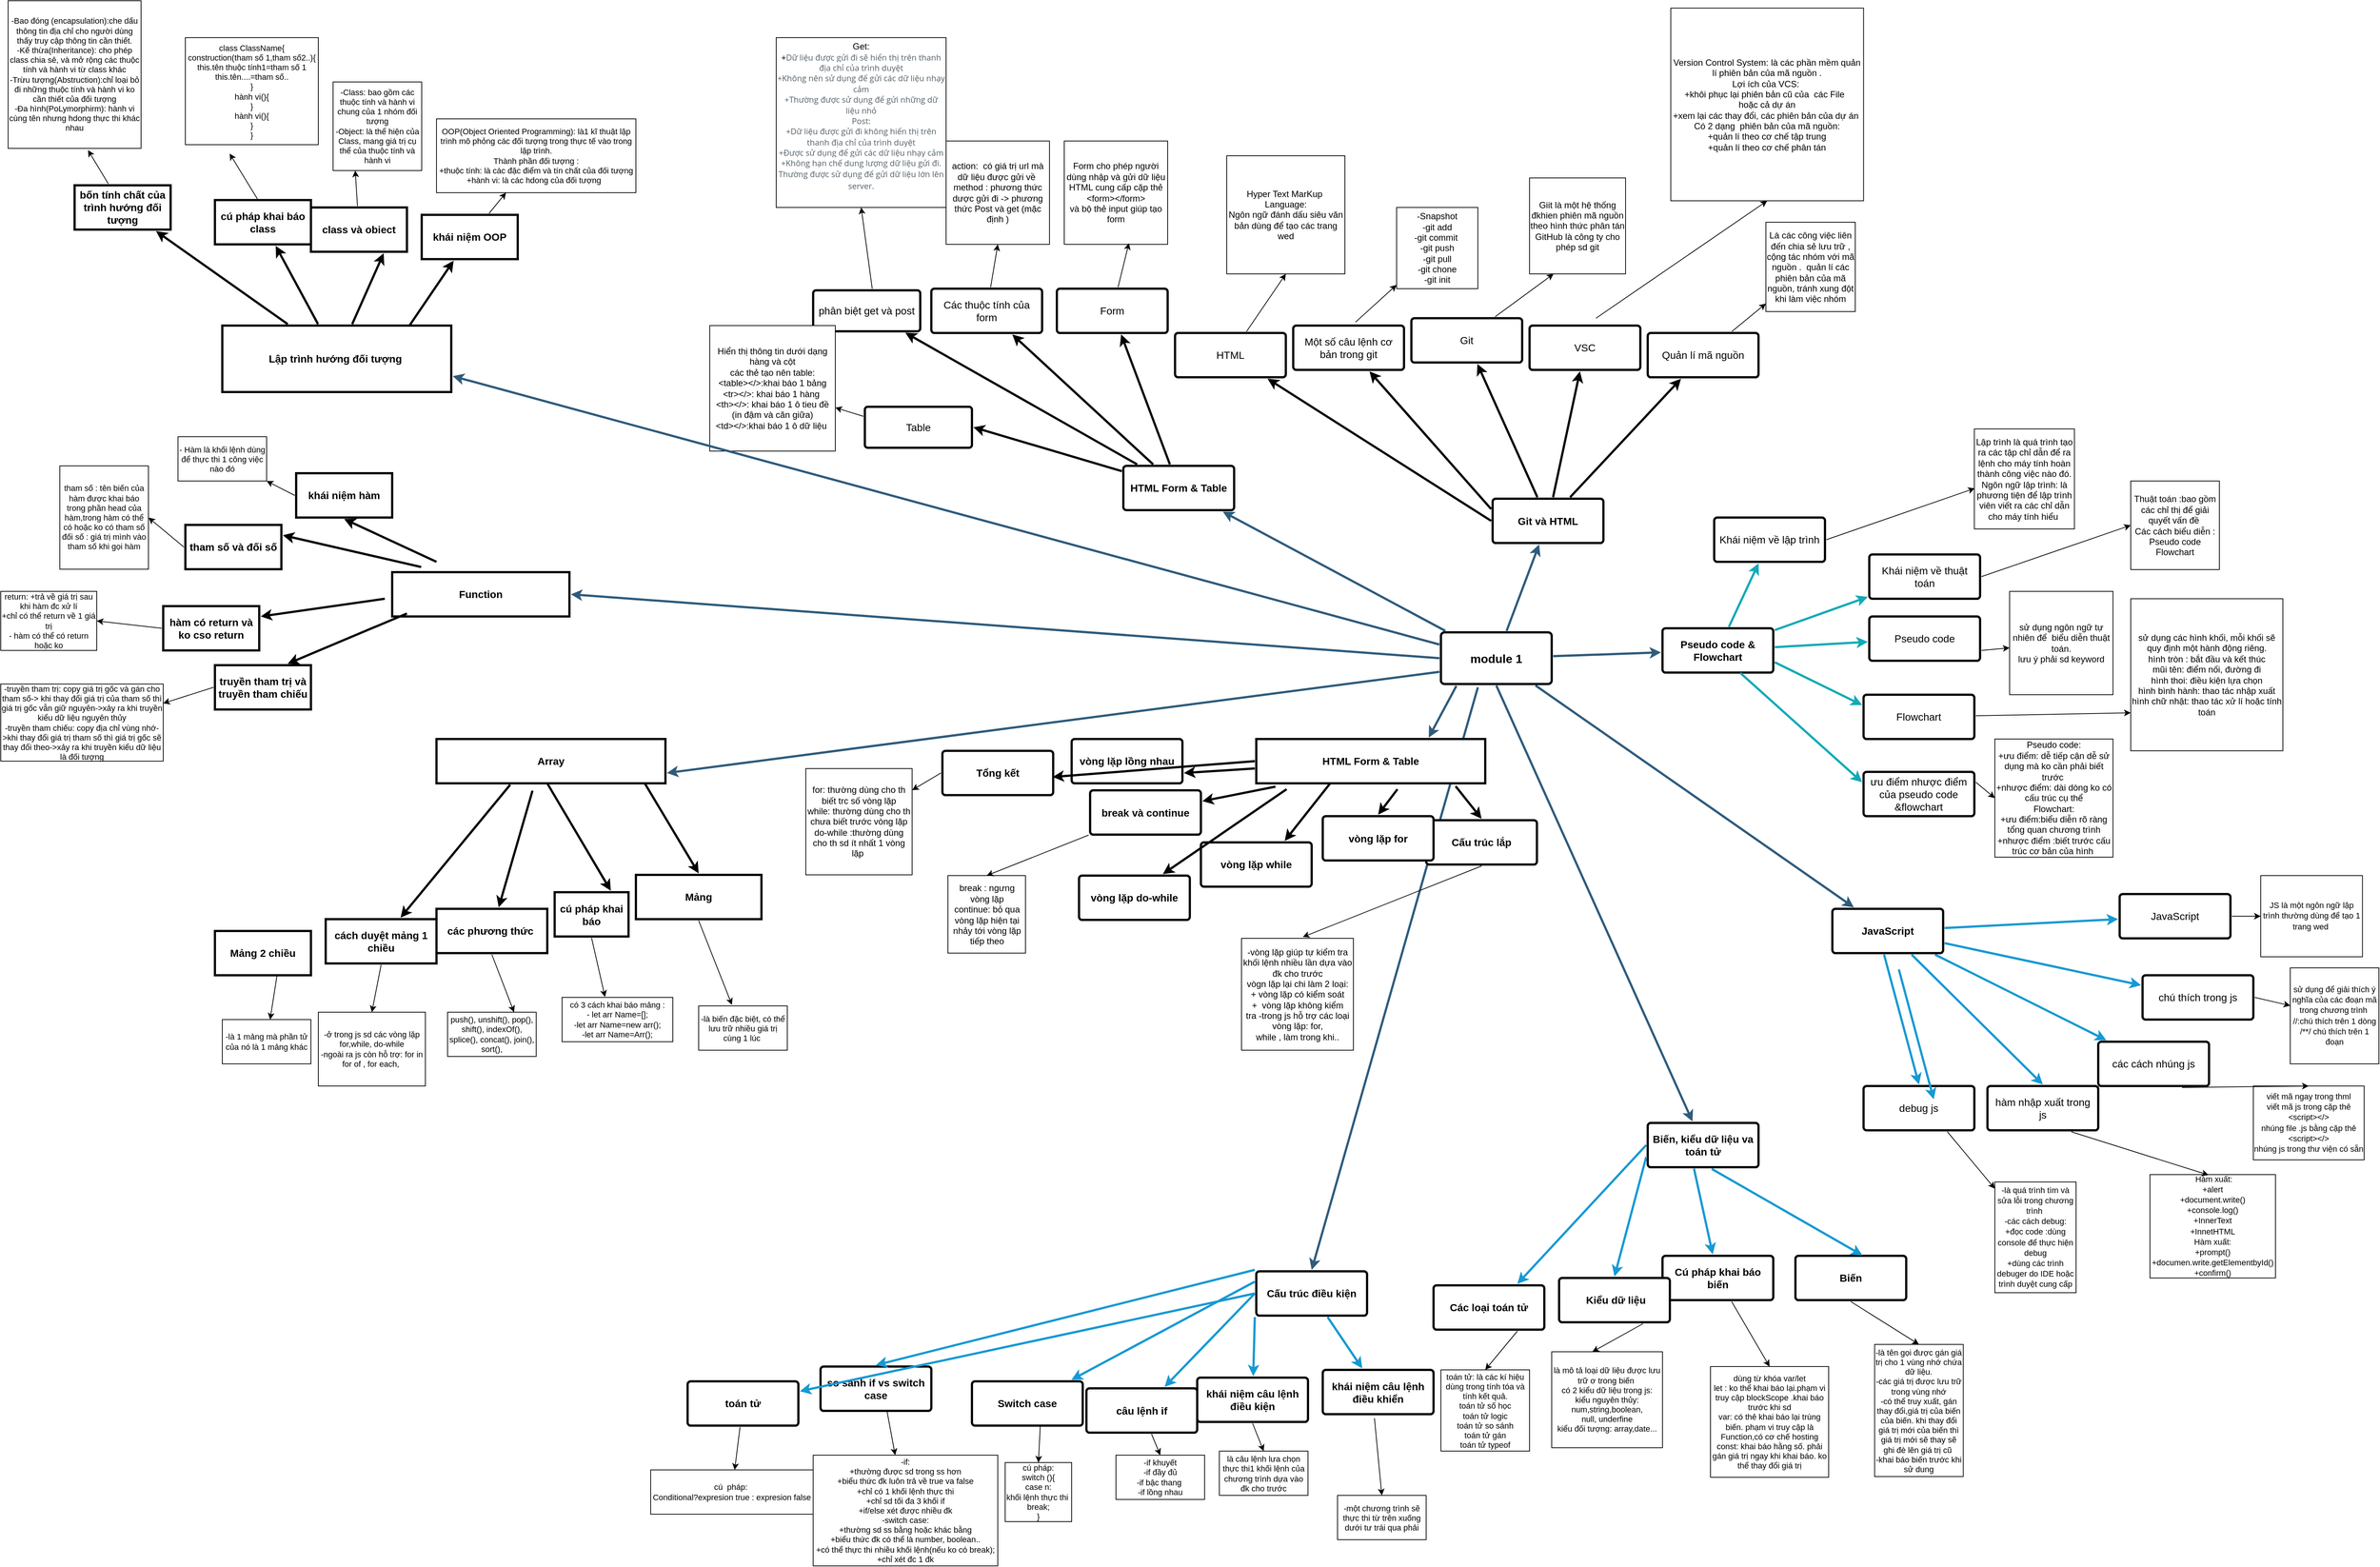 <mxfile version="17.2.2" type="github"><diagram id="6a731a19-8d31-9384-78a2-239565b7b9f0" name="Page-1"><mxGraphModel dx="3673" dy="1569" grid="1" gridSize="10" guides="1" tooltips="1" connect="1" arrows="1" fold="1" page="1" pageScale="1" pageWidth="1169" pageHeight="827" background="none" math="0" shadow="0"><root><mxCell id="0"/><mxCell id="1" parent="0"/><mxCell id="1745" value="" style="edgeStyle=none;rounded=0;jumpStyle=none;html=1;shadow=0;labelBackgroundColor=none;startArrow=none;startFill=0;endArrow=classic;endFill=1;jettySize=auto;orthogonalLoop=1;strokeColor=#2F5B7C;strokeWidth=3;fontFamily=Helvetica;fontSize=16;fontColor=#23445D;spacing=5;" parent="1" source="1749" target="1764" edge="1"><mxGeometry relative="1" as="geometry"/></mxCell><mxCell id="1746" value="" style="edgeStyle=none;rounded=0;jumpStyle=none;html=1;shadow=0;labelBackgroundColor=none;startArrow=none;startFill=0;endArrow=classic;endFill=1;jettySize=auto;orthogonalLoop=1;strokeColor=#2F5B7C;strokeWidth=3;fontFamily=Helvetica;fontSize=16;fontColor=#23445D;spacing=5;" parent="1" source="1749" target="1771" edge="1"><mxGeometry relative="1" as="geometry"/></mxCell><mxCell id="1747" value="" style="edgeStyle=none;rounded=0;jumpStyle=none;html=1;shadow=0;labelBackgroundColor=none;startArrow=none;startFill=0;endArrow=classic;endFill=1;jettySize=auto;orthogonalLoop=1;strokeColor=#2F5B7C;strokeWidth=3;fontFamily=Helvetica;fontSize=16;fontColor=#23445D;spacing=5;" parent="1" source="1749" target="1760" edge="1"><mxGeometry relative="1" as="geometry"/></mxCell><mxCell id="1748" value="" style="edgeStyle=none;rounded=0;jumpStyle=none;html=1;shadow=0;labelBackgroundColor=none;startArrow=none;startFill=0;endArrow=classic;endFill=1;jettySize=auto;orthogonalLoop=1;strokeColor=#2F5B7C;strokeWidth=3;fontFamily=Helvetica;fontSize=16;fontColor=#23445D;spacing=5;" parent="1" source="1749" target="1753" edge="1"><mxGeometry relative="1" as="geometry"/></mxCell><mxCell id="1749" value="module 1" style="rounded=1;whiteSpace=wrap;html=1;shadow=0;labelBackgroundColor=none;strokeWidth=3;fontFamily=Helvetica;fontSize=16;align=center;fontStyle=1;spacing=5;arcSize=7;perimeterSpacing=2;" parent="1" vertex="1"><mxGeometry x="760" y="375.5" width="150" height="70" as="geometry"/></mxCell><mxCell id="1750" value="" style="edgeStyle=none;rounded=1;jumpStyle=none;html=1;shadow=0;labelBackgroundColor=none;startArrow=none;startFill=0;jettySize=auto;orthogonalLoop=1;strokeWidth=3;fontFamily=Helvetica;fontSize=14;fontColor=#FFFFFF;spacing=5;fontStyle=1;" parent="1" source="1753" target="1756" edge="1"><mxGeometry relative="1" as="geometry"/></mxCell><mxCell id="1751" value="" style="edgeStyle=none;rounded=1;jumpStyle=none;html=1;shadow=0;labelBackgroundColor=none;startArrow=none;startFill=0;jettySize=auto;orthogonalLoop=1;strokeWidth=3;fontFamily=Helvetica;fontSize=14;fontColor=#FFFFFF;spacing=5;fontStyle=1;" parent="1" source="1753" target="1755" edge="1"><mxGeometry relative="1" as="geometry"/></mxCell><mxCell id="1752" value="" style="edgeStyle=none;rounded=1;jumpStyle=none;html=1;shadow=0;labelBackgroundColor=none;startArrow=none;startFill=0;jettySize=auto;orthogonalLoop=1;strokeWidth=3;fontFamily=Helvetica;fontSize=14;fontColor=#FFFFFF;spacing=5;fontStyle=1;" parent="1" source="1753" target="1754" edge="1"><mxGeometry relative="1" as="geometry"/></mxCell><mxCell id="1753" value="HTML Form &amp;amp; Table" style="rounded=1;whiteSpace=wrap;html=1;shadow=0;labelBackgroundColor=none;strokeWidth=3;fontFamily=Helvetica;fontSize=14;align=center;spacing=5;fontStyle=1;arcSize=7;perimeterSpacing=2;" parent="1" vertex="1"><mxGeometry x="330" y="150" width="150" height="60" as="geometry"/></mxCell><mxCell id="1754" value="phân biệt get và post" style="rounded=1;whiteSpace=wrap;html=1;shadow=0;labelBackgroundColor=none;strokeWidth=3;fontFamily=Helvetica;fontSize=14;align=center;spacing=5;fontStyle=0;arcSize=7;perimeterSpacing=2;" parent="1" vertex="1"><mxGeometry x="-90" y="-87.75" width="145" height="55.5" as="geometry"/></mxCell><mxCell id="1755" value="Các thuộc tính của form" style="rounded=1;whiteSpace=wrap;html=1;shadow=0;labelBackgroundColor=none;strokeWidth=3;fontFamily=Helvetica;fontSize=14;align=center;spacing=5;fontStyle=0;arcSize=7;perimeterSpacing=2;" parent="1" vertex="1"><mxGeometry x="70" y="-90" width="150" height="60" as="geometry"/></mxCell><mxCell id="1756" value="Form" style="rounded=1;whiteSpace=wrap;html=1;shadow=0;labelBackgroundColor=none;strokeWidth=3;fontFamily=Helvetica;fontSize=14;align=center;spacing=5;fontStyle=0;arcSize=7;perimeterSpacing=2;" parent="1" vertex="1"><mxGeometry x="240" y="-90" width="150" height="60" as="geometry"/></mxCell><mxCell id="1757" value="" style="edgeStyle=none;rounded=0;jumpStyle=none;html=1;shadow=0;labelBackgroundColor=none;startArrow=none;startFill=0;endArrow=classic;endFill=1;jettySize=auto;orthogonalLoop=1;strokeColor=#1699D3;strokeWidth=3;fontFamily=Helvetica;fontSize=14;fontColor=#FFFFFF;spacing=5;" parent="1" source="1760" target="7Ret19f9xPBjWADAUEh--1832" edge="1"><mxGeometry relative="1" as="geometry"/></mxCell><mxCell id="1758" value="" style="edgeStyle=none;rounded=0;jumpStyle=none;html=1;shadow=0;labelBackgroundColor=none;startArrow=none;startFill=0;endArrow=classic;endFill=1;jettySize=auto;orthogonalLoop=1;strokeColor=#1699D3;strokeWidth=3;fontFamily=Helvetica;fontSize=14;fontColor=#FFFFFF;spacing=5;" parent="1" source="1760" target="1762" edge="1"><mxGeometry relative="1" as="geometry"/></mxCell><mxCell id="1759" value="" style="edgeStyle=none;rounded=0;jumpStyle=none;html=1;shadow=0;labelBackgroundColor=none;startArrow=none;startFill=0;endArrow=classic;endFill=1;jettySize=auto;orthogonalLoop=1;strokeColor=#1699D3;strokeWidth=3;fontFamily=Helvetica;fontSize=14;fontColor=#FFFFFF;spacing=5;" parent="1" source="1760" target="1761" edge="1"><mxGeometry relative="1" as="geometry"/></mxCell><mxCell id="1760" value="JavaScript" style="rounded=1;whiteSpace=wrap;html=1;shadow=0;labelBackgroundColor=none;strokeWidth=3;fontFamily=Helvetica;fontSize=14;align=center;spacing=5;fontStyle=1;arcSize=7;perimeterSpacing=2;" parent="1" vertex="1"><mxGeometry x="1290" y="750" width="150" height="60" as="geometry"/></mxCell><mxCell id="1761" value="JavaScript" style="rounded=1;whiteSpace=wrap;html=1;shadow=0;labelBackgroundColor=none;strokeWidth=3;fontFamily=Helvetica;fontSize=14;align=center;spacing=5;arcSize=7;perimeterSpacing=2;" parent="1" vertex="1"><mxGeometry x="1679" y="730" width="150" height="60" as="geometry"/></mxCell><mxCell id="1762" value="các cách nhúng js" style="rounded=1;whiteSpace=wrap;html=1;shadow=0;labelBackgroundColor=none;strokeWidth=3;fontFamily=Helvetica;fontSize=14;align=center;spacing=5;arcSize=7;perimeterSpacing=2;" parent="1" vertex="1"><mxGeometry x="1650" y="930" width="150" height="60" as="geometry"/></mxCell><mxCell id="1763" value="hàm nhập xuất trong js" style="rounded=1;whiteSpace=wrap;html=1;shadow=0;labelBackgroundColor=none;strokeWidth=3;fontFamily=Helvetica;fontSize=14;align=center;spacing=5;arcSize=7;perimeterSpacing=2;" parent="1" vertex="1"><mxGeometry x="1500" y="990" width="150" height="60" as="geometry"/></mxCell><mxCell id="1764" value="Git và HTML" style="rounded=1;whiteSpace=wrap;html=1;shadow=0;labelBackgroundColor=none;strokeWidth=3;fontFamily=Helvetica;fontSize=14;align=center;spacing=5;fontStyle=1;arcSize=7;perimeterSpacing=2;" parent="1" vertex="1"><mxGeometry x="830" y="194.5" width="150" height="60" as="geometry"/></mxCell><mxCell id="1765" value="Quản lí mã nguồn" style="rounded=1;whiteSpace=wrap;html=1;shadow=0;labelBackgroundColor=none;strokeWidth=3;fontFamily=Helvetica;fontSize=14;align=center;spacing=5;arcSize=7;perimeterSpacing=2;" parent="1" vertex="1"><mxGeometry x="1040" y="-30" width="150" height="60" as="geometry"/></mxCell><mxCell id="1766" value="" style="edgeStyle=none;rounded=0;jumpStyle=none;html=1;shadow=0;labelBackgroundColor=none;startArrow=none;startFill=0;endArrow=classic;endFill=1;jettySize=auto;orthogonalLoop=1;strokeWidth=3;fontFamily=Helvetica;fontSize=14;fontColor=#FFFFFF;spacing=5;" parent="1" source="1764" target="1765" edge="1"><mxGeometry relative="1" as="geometry"/></mxCell><mxCell id="1767" value="VSC" style="rounded=1;whiteSpace=wrap;html=1;shadow=0;labelBackgroundColor=none;strokeWidth=3;fontFamily=Helvetica;fontSize=14;align=center;spacing=5;arcSize=7;perimeterSpacing=2;" parent="1" vertex="1"><mxGeometry x="880" y="-40" width="150" height="60" as="geometry"/></mxCell><mxCell id="1768" value="" style="edgeStyle=none;rounded=0;jumpStyle=none;html=1;shadow=0;labelBackgroundColor=none;startArrow=none;startFill=0;endArrow=classic;endFill=1;jettySize=auto;orthogonalLoop=1;strokeWidth=3;fontFamily=Helvetica;fontSize=14;fontColor=#FFFFFF;spacing=5;" parent="1" source="1764" target="1767" edge="1"><mxGeometry relative="1" as="geometry"/></mxCell><mxCell id="1769" value="Git" style="rounded=1;whiteSpace=wrap;html=1;shadow=0;labelBackgroundColor=none;strokeWidth=3;fontFamily=Helvetica;fontSize=14;align=center;spacing=5;arcSize=7;perimeterSpacing=2;" parent="1" vertex="1"><mxGeometry x="720" y="-50" width="150" height="60" as="geometry"/></mxCell><mxCell id="1770" value="" style="edgeStyle=none;rounded=0;jumpStyle=none;html=1;shadow=0;labelBackgroundColor=none;startArrow=none;startFill=0;endArrow=classic;endFill=1;jettySize=auto;orthogonalLoop=1;strokeWidth=3;fontFamily=Helvetica;fontSize=14;fontColor=#FFFFFF;spacing=5;" parent="1" source="1764" target="1769" edge="1"><mxGeometry relative="1" as="geometry"/></mxCell><mxCell id="1771" value="Pseudo code &amp;amp; Flowchart" style="rounded=1;whiteSpace=wrap;html=1;shadow=0;labelBackgroundColor=none;strokeWidth=3;fontFamily=Helvetica;fontSize=14;align=center;spacing=5;fontStyle=1;arcSize=7;perimeterSpacing=2;" parent="1" vertex="1"><mxGeometry x="1060" y="370.0" width="150" height="60" as="geometry"/></mxCell><mxCell id="1772" value="Flowchart" style="rounded=1;whiteSpace=wrap;html=1;shadow=0;labelBackgroundColor=none;strokeWidth=3;fontFamily=Helvetica;fontSize=14;align=center;spacing=5;fontStyle=0;arcSize=7;perimeterSpacing=2;" parent="1" vertex="1"><mxGeometry x="1332.25" y="460" width="150" height="60" as="geometry"/></mxCell><mxCell id="1774" value="Pseudo code" style="rounded=1;whiteSpace=wrap;html=1;shadow=0;labelBackgroundColor=none;strokeWidth=3;fontFamily=Helvetica;fontSize=14;align=center;spacing=5;fontStyle=0;arcSize=7;perimeterSpacing=2;" parent="1" vertex="1"><mxGeometry x="1340" y="354" width="150" height="60" as="geometry"/></mxCell><mxCell id="1775" value="" style="edgeStyle=none;rounded=1;jumpStyle=none;html=1;shadow=0;labelBackgroundColor=none;startArrow=none;startFill=0;jettySize=auto;orthogonalLoop=1;strokeColor=#12AAB5;strokeWidth=3;fontFamily=Helvetica;fontSize=14;fontColor=#FFFFFF;spacing=5;fontStyle=1;fillColor=#b0e3e6;" parent="1" source="1771" target="1774" edge="1"><mxGeometry relative="1" as="geometry"/></mxCell><mxCell id="1776" value="Khái niệm về thuật toán" style="rounded=1;whiteSpace=wrap;html=1;shadow=0;labelBackgroundColor=none;strokeWidth=3;fontFamily=Helvetica;fontSize=14;align=center;spacing=5;fontStyle=0;arcSize=7;perimeterSpacing=2;" parent="1" vertex="1"><mxGeometry x="1340" y="270" width="150" height="60" as="geometry"/></mxCell><mxCell id="1777" value="" style="edgeStyle=none;rounded=1;jumpStyle=none;html=1;shadow=0;labelBackgroundColor=none;startArrow=none;startFill=0;jettySize=auto;orthogonalLoop=1;strokeColor=#12AAB5;strokeWidth=3;fontFamily=Helvetica;fontSize=14;fontColor=#FFFFFF;spacing=5;fontStyle=1;fillColor=#b0e3e6;" parent="1" source="1771" target="1776" edge="1"><mxGeometry relative="1" as="geometry"/></mxCell><mxCell id="1778" value="Khái niệm về lập trình" style="rounded=1;whiteSpace=wrap;html=1;shadow=0;labelBackgroundColor=none;strokeWidth=3;fontFamily=Helvetica;fontSize=14;align=center;spacing=5;fontStyle=0;arcSize=7;perimeterSpacing=2;" parent="1" vertex="1"><mxGeometry x="1130" y="220" width="150" height="60" as="geometry"/></mxCell><mxCell id="1779" value="" style="edgeStyle=none;rounded=1;jumpStyle=none;html=1;shadow=0;labelBackgroundColor=none;startArrow=none;startFill=0;jettySize=auto;orthogonalLoop=1;strokeColor=#12AAB5;strokeWidth=3;fontFamily=Helvetica;fontSize=14;fontColor=#FFFFFF;spacing=5;fontStyle=1;fillColor=#b0e3e6;" parent="1" source="1771" target="1778" edge="1"><mxGeometry relative="1" as="geometry"/></mxCell><mxCell id="7Ret19f9xPBjWADAUEh--1780" value="ưu điểm nhược điểm của pseudo code &amp;amp;flowchart" style="rounded=1;whiteSpace=wrap;html=1;shadow=0;labelBackgroundColor=none;strokeWidth=3;fontFamily=Helvetica;fontSize=14;align=center;spacing=5;fontStyle=0;arcSize=7;perimeterSpacing=2;" parent="1" vertex="1"><mxGeometry x="1332.25" y="564.5" width="150" height="60" as="geometry"/></mxCell><mxCell id="7Ret19f9xPBjWADAUEh--1789" value="" style="edgeStyle=none;rounded=1;jumpStyle=none;html=1;shadow=0;labelBackgroundColor=none;startArrow=none;startFill=0;jettySize=auto;orthogonalLoop=1;strokeColor=#12AAB5;strokeWidth=3;fontFamily=Helvetica;fontSize=14;fontColor=#FFFFFF;spacing=5;fontStyle=1;fillColor=#b0e3e6;exitX=1;exitY=0.75;exitDx=0;exitDy=0;entryX=0;entryY=0.25;entryDx=0;entryDy=0;" parent="1" source="1771" target="1772" edge="1"><mxGeometry relative="1" as="geometry"><mxPoint x="1072" y="442.0" as="sourcePoint"/><mxPoint x="1248.0" y="478.0" as="targetPoint"/></mxGeometry></mxCell><mxCell id="7Ret19f9xPBjWADAUEh--1790" value="" style="edgeStyle=none;rounded=1;jumpStyle=none;html=1;shadow=0;labelBackgroundColor=none;startArrow=none;startFill=0;jettySize=auto;orthogonalLoop=1;strokeColor=#12AAB5;strokeWidth=3;fontFamily=Helvetica;fontSize=14;fontColor=#FFFFFF;spacing=5;fontStyle=1;fillColor=#b0e3e6;entryX=0;entryY=0.25;entryDx=0;entryDy=0;exitX=0.697;exitY=0.977;exitDx=0;exitDy=0;exitPerimeter=0;" parent="1" source="1771" target="7Ret19f9xPBjWADAUEh--1780" edge="1"><mxGeometry relative="1" as="geometry"><mxPoint x="1030" y="450" as="sourcePoint"/><mxPoint x="1240" y="542.0" as="targetPoint"/></mxGeometry></mxCell><mxCell id="7Ret19f9xPBjWADAUEh--1797" value="" style="endArrow=classic;html=1;rounded=0;exitX=1;exitY=0.25;exitDx=0;exitDy=0;entryX=0;entryY=0.5;entryDx=0;entryDy=0;" parent="1" source="7Ret19f9xPBjWADAUEh--1780" target="7Ret19f9xPBjWADAUEh--1800" edge="1"><mxGeometry width="50" height="50" relative="1" as="geometry"><mxPoint x="1410" y="550" as="sourcePoint"/><mxPoint x="1510" y="604.5" as="targetPoint"/></mxGeometry></mxCell><mxCell id="7Ret19f9xPBjWADAUEh--1798" value="" style="endArrow=classic;html=1;rounded=0;entryX=0;entryY=0.75;entryDx=0;entryDy=0;" parent="1" source="1772" target="7Ret19f9xPBjWADAUEh--1802" edge="1"><mxGeometry width="50" height="50" relative="1" as="geometry"><mxPoint x="1410" y="550" as="sourcePoint"/><mxPoint x="1550.0" y="520.0" as="targetPoint"/></mxGeometry></mxCell><mxCell id="7Ret19f9xPBjWADAUEh--1799" value="" style="endArrow=classic;html=1;rounded=0;exitX=1;exitY=0.75;exitDx=0;exitDy=0;" parent="1" source="1774" target="7Ret19f9xPBjWADAUEh--1801" edge="1"><mxGeometry width="50" height="50" relative="1" as="geometry"><mxPoint x="1410" y="550" as="sourcePoint"/><mxPoint x="1583.166" y="412.821" as="targetPoint"/></mxGeometry></mxCell><mxCell id="7Ret19f9xPBjWADAUEh--1800" value="Pseudo code:&lt;br&gt;+ưu điểm: dễ tiếp cận dễ sử dụng mà ko cần phải biết trước&amp;nbsp;&lt;br&gt;+nhược điểm: dài dòng ko có cấu trúc cụ thể&lt;br&gt;Flowchart:&lt;br&gt;+ưu điểm:biểu diễn rõ ràng tổng quan chương trình&lt;br&gt;+nhược điểm :biết trước cấu trúc cơ bản của hình&amp;nbsp;" style="whiteSpace=wrap;html=1;aspect=fixed;" parent="1" vertex="1"><mxGeometry x="1510" y="520" width="160" height="160" as="geometry"/></mxCell><mxCell id="7Ret19f9xPBjWADAUEh--1801" value="sử dụng ngôn ngữ tự nhiên để&amp;nbsp; biểu diễn thuật toán.&lt;br&gt;lưu ý phải sd keyword" style="whiteSpace=wrap;html=1;aspect=fixed;" parent="1" vertex="1"><mxGeometry x="1530" y="320" width="140" height="140" as="geometry"/></mxCell><mxCell id="7Ret19f9xPBjWADAUEh--1802" value="sử dụng các hình khối, mỗi khối sẽ quy định một hành động riêng.&lt;br&gt;hình tròn : bắt đầu và kết thúc&lt;br&gt;mũi tên: điểm nối, đường đi&lt;br&gt;hình thoi: điều kiện lựa chọn&lt;br&gt;hình bình hành: thao tác nhập xuất&lt;br&gt;hình chữ nhật: thao tác xử lí hoặc tính toán" style="whiteSpace=wrap;html=1;aspect=fixed;" parent="1" vertex="1"><mxGeometry x="1694" y="330" width="206" height="206" as="geometry"/></mxCell><mxCell id="7Ret19f9xPBjWADAUEh--1804" value="Lập trình là quá trình tạo ra các tập chỉ dẫn để ra lệnh cho máy tính hoàn thành công việc nào đó.&lt;br&gt;Ngôn ngữ lập trình: là phương tiện để lập trình viên viết ra các chỉ dẫn cho máy tính hiểu&amp;nbsp;" style="whiteSpace=wrap;html=1;aspect=fixed;" parent="1" vertex="1"><mxGeometry x="1482.25" y="100" width="135.5" height="135.5" as="geometry"/></mxCell><mxCell id="7Ret19f9xPBjWADAUEh--1805" value="Thuật toán :bao gồm các chỉ thị để giải quyết vấn đề&amp;nbsp;&lt;br&gt;Các cách biểu diễn :&lt;br&gt;Pseudo code&lt;br&gt;Flowchart" style="whiteSpace=wrap;html=1;aspect=fixed;" parent="1" vertex="1"><mxGeometry x="1694" y="170.5" width="120" height="120" as="geometry"/></mxCell><mxCell id="7Ret19f9xPBjWADAUEh--1809" value="" style="endArrow=classic;html=1;rounded=0;entryX=0;entryY=0.5;entryDx=0;entryDy=0;exitX=1;exitY=0.5;exitDx=0;exitDy=0;" parent="1" source="1776" target="7Ret19f9xPBjWADAUEh--1805" edge="1"><mxGeometry width="50" height="50" relative="1" as="geometry"><mxPoint x="1370" y="360" as="sourcePoint"/><mxPoint x="1550" y="250" as="targetPoint"/></mxGeometry></mxCell><mxCell id="7Ret19f9xPBjWADAUEh--1810" value="" style="endArrow=classic;html=1;rounded=0;entryX=0.004;entryY=0.594;entryDx=0;entryDy=0;entryPerimeter=0;exitX=1;exitY=0.5;exitDx=0;exitDy=0;" parent="1" source="1778" target="7Ret19f9xPBjWADAUEh--1804" edge="1"><mxGeometry width="50" height="50" relative="1" as="geometry"><mxPoint x="1500" y="390" as="sourcePoint"/><mxPoint x="1550" y="340" as="targetPoint"/></mxGeometry></mxCell><mxCell id="7Ret19f9xPBjWADAUEh--1812" value="Một số câu lệnh cơ bản trong git" style="rounded=1;whiteSpace=wrap;html=1;shadow=0;labelBackgroundColor=none;strokeWidth=3;fontFamily=Helvetica;fontSize=14;align=center;spacing=5;arcSize=7;perimeterSpacing=2;" parent="1" vertex="1"><mxGeometry x="560" y="-40" width="150" height="60" as="geometry"/></mxCell><mxCell id="7Ret19f9xPBjWADAUEh--1813" value="HTML" style="rounded=1;whiteSpace=wrap;html=1;shadow=0;labelBackgroundColor=none;strokeWidth=3;fontFamily=Helvetica;fontSize=14;align=center;spacing=5;arcSize=7;perimeterSpacing=2;" parent="1" vertex="1"><mxGeometry x="400" y="-30" width="150" height="60" as="geometry"/></mxCell><mxCell id="7Ret19f9xPBjWADAUEh--1814" value="" style="edgeStyle=none;rounded=0;jumpStyle=none;html=1;shadow=0;labelBackgroundColor=none;startArrow=none;startFill=0;endArrow=classic;endFill=1;jettySize=auto;orthogonalLoop=1;strokeWidth=3;fontFamily=Helvetica;fontSize=14;fontColor=#FFFFFF;spacing=5;exitX=0;exitY=0.5;exitDx=0;exitDy=0;" parent="1" source="1764" target="7Ret19f9xPBjWADAUEh--1813" edge="1"><mxGeometry relative="1" as="geometry"><mxPoint x="876.843" y="202.5" as="sourcePoint"/><mxPoint x="733.157" y="82" as="targetPoint"/></mxGeometry></mxCell><mxCell id="7Ret19f9xPBjWADAUEh--1815" value="" style="edgeStyle=none;rounded=0;jumpStyle=none;html=1;shadow=0;labelBackgroundColor=none;startArrow=none;startFill=0;endArrow=classic;endFill=1;jettySize=auto;orthogonalLoop=1;strokeWidth=3;fontFamily=Helvetica;fontSize=14;fontColor=#FFFFFF;spacing=5;exitX=0;exitY=0.25;exitDx=0;exitDy=0;" parent="1" source="1764" target="7Ret19f9xPBjWADAUEh--1812" edge="1"><mxGeometry relative="1" as="geometry"><mxPoint x="886.843" y="212.5" as="sourcePoint"/><mxPoint x="743.157" y="92" as="targetPoint"/></mxGeometry></mxCell><mxCell id="7Ret19f9xPBjWADAUEh--1817" value="Là các công việc liên đến chia sẻ lưu trữ , cộng tác nhóm với mã nguồn .&amp;nbsp; quản lí các phiên bản của mã nguồn, tránh xung đột khi làm việc nhóm" style="whiteSpace=wrap;html=1;aspect=fixed;" parent="1" vertex="1"><mxGeometry x="1200" y="-180" width="121" height="121" as="geometry"/></mxCell><mxCell id="7Ret19f9xPBjWADAUEh--1818" value="Version Control System: là các phần mềm quản lí phiên bản của mã nguồn .&lt;br&gt;&lt;span style=&quot;white-space: pre&quot;&gt;Lợi ích của VCS: &lt;br&gt;+khôi phục lại phiên bản cũ của  các File  &lt;br/&gt; hoặc cả dự án &lt;br/&gt;+xem lại các thay đổi, các phiên bản của dự án &lt;br/&gt;Có 2 dạng  phiên bản của mã nguồn:&lt;br/&gt;+quản lí theo cơ chế tập trung&lt;br/&gt;+quản lí theo cơ chế phân tán&lt;br&gt;&lt;/span&gt;" style="whiteSpace=wrap;html=1;aspect=fixed;" parent="1" vertex="1"><mxGeometry x="1071.25" y="-470" width="261" height="261" as="geometry"/></mxCell><mxCell id="7Ret19f9xPBjWADAUEh--1819" value="Giit là một hệ thống đkhien phiên mã nguồn theo hình thức phân tán&lt;br&gt;GitHub là công ty cho phép sd git" style="whiteSpace=wrap;html=1;aspect=fixed;" parent="1" vertex="1"><mxGeometry x="880" y="-240" width="130" height="130" as="geometry"/></mxCell><mxCell id="7Ret19f9xPBjWADAUEh--1820" value="Hyper Text MarKup&amp;nbsp; Language:&lt;br&gt;Ngôn ngữ đánh dấu siêu văn bản dùng để tạo các trang wed" style="whiteSpace=wrap;html=1;aspect=fixed;" parent="1" vertex="1"><mxGeometry x="470" y="-270" width="160" height="160" as="geometry"/></mxCell><mxCell id="7Ret19f9xPBjWADAUEh--1821" value="-Snapshot&lt;br&gt;-git add&lt;br&gt;-git commit&amp;nbsp;&lt;br&gt;-git push&lt;br&gt;-git pull&lt;br&gt;-git chone&lt;br&gt;-git init" style="whiteSpace=wrap;html=1;aspect=fixed;" parent="1" vertex="1"><mxGeometry x="700" y="-200" width="110" height="110" as="geometry"/></mxCell><mxCell id="7Ret19f9xPBjWADAUEh--1824" value="" style="endArrow=classic;html=1;rounded=0;entryX=0.5;entryY=1;entryDx=0;entryDy=0;" parent="1" source="7Ret19f9xPBjWADAUEh--1813" target="7Ret19f9xPBjWADAUEh--1820" edge="1"><mxGeometry width="50" height="50" relative="1" as="geometry"><mxPoint x="610" y="60" as="sourcePoint"/><mxPoint x="660" y="10" as="targetPoint"/></mxGeometry></mxCell><mxCell id="7Ret19f9xPBjWADAUEh--1825" value="" style="endArrow=classic;html=1;rounded=0;exitX=0.561;exitY=-0.042;exitDx=0;exitDy=0;exitPerimeter=0;" parent="1" source="7Ret19f9xPBjWADAUEh--1812" target="7Ret19f9xPBjWADAUEh--1821" edge="1"><mxGeometry width="50" height="50" relative="1" as="geometry"><mxPoint x="610" y="60" as="sourcePoint"/><mxPoint x="660" y="10" as="targetPoint"/></mxGeometry></mxCell><mxCell id="7Ret19f9xPBjWADAUEh--1826" value="" style="endArrow=classic;html=1;rounded=0;entryX=0.25;entryY=1;entryDx=0;entryDy=0;exitX=0.75;exitY=0;exitDx=0;exitDy=0;" parent="1" source="1769" target="7Ret19f9xPBjWADAUEh--1819" edge="1"><mxGeometry width="50" height="50" relative="1" as="geometry"><mxPoint x="610" y="60" as="sourcePoint"/><mxPoint x="660" y="10" as="targetPoint"/></mxGeometry></mxCell><mxCell id="7Ret19f9xPBjWADAUEh--1827" value="" style="endArrow=classic;html=1;rounded=0;entryX=0.5;entryY=1;entryDx=0;entryDy=0;" parent="1" target="7Ret19f9xPBjWADAUEh--1818" edge="1"><mxGeometry width="50" height="50" relative="1" as="geometry"><mxPoint x="970" y="-50" as="sourcePoint"/><mxPoint x="660" y="10" as="targetPoint"/></mxGeometry></mxCell><mxCell id="7Ret19f9xPBjWADAUEh--1828" value="" style="endArrow=classic;html=1;rounded=0;" parent="1" source="1765" target="7Ret19f9xPBjWADAUEh--1817" edge="1"><mxGeometry width="50" height="50" relative="1" as="geometry"><mxPoint x="1090" y="30" as="sourcePoint"/><mxPoint x="660" y="10" as="targetPoint"/></mxGeometry></mxCell><mxCell id="7Ret19f9xPBjWADAUEh--1830" value="&lt;font style=&quot;vertical-align: inherit&quot;&gt;&lt;font style=&quot;vertical-align: inherit&quot;&gt;&lt;font style=&quot;vertical-align: inherit&quot;&gt;&lt;font style=&quot;vertical-align: inherit&quot;&gt;Table&lt;/font&gt;&lt;/font&gt;&lt;/font&gt;&lt;/font&gt;" style="rounded=1;whiteSpace=wrap;html=1;shadow=0;labelBackgroundColor=none;strokeWidth=3;fontFamily=Helvetica;fontSize=14;align=center;spacing=5;fontStyle=0;arcSize=7;perimeterSpacing=2;" parent="1" vertex="1"><mxGeometry x="-20" y="70" width="145" height="55.5" as="geometry"/></mxCell><mxCell id="7Ret19f9xPBjWADAUEh--1831" value="" style="edgeStyle=none;rounded=1;jumpStyle=none;html=1;shadow=0;labelBackgroundColor=none;startArrow=none;startFill=0;jettySize=auto;orthogonalLoop=1;strokeWidth=3;fontFamily=Helvetica;fontSize=14;fontColor=#FFFFFF;spacing=5;fontStyle=1;entryX=1;entryY=0.5;entryDx=0;entryDy=0;" parent="1" source="1753" target="7Ret19f9xPBjWADAUEh--1830" edge="1"><mxGeometry relative="1" as="geometry"><mxPoint x="352.971" y="372" as="sourcePoint"/><mxPoint x="130" y="130" as="targetPoint"/></mxGeometry></mxCell><mxCell id="7Ret19f9xPBjWADAUEh--1832" value="chú thích trong js" style="rounded=1;whiteSpace=wrap;html=1;shadow=0;labelBackgroundColor=none;strokeWidth=3;fontFamily=Helvetica;fontSize=14;align=center;spacing=5;arcSize=7;perimeterSpacing=2;" parent="1" vertex="1"><mxGeometry x="1710" y="840" width="150" height="60" as="geometry"/></mxCell><mxCell id="7Ret19f9xPBjWADAUEh--1833" value="debug js" style="rounded=1;whiteSpace=wrap;html=1;shadow=0;labelBackgroundColor=none;strokeWidth=3;fontFamily=Helvetica;fontSize=14;align=center;spacing=5;arcSize=7;perimeterSpacing=2;" parent="1" vertex="1"><mxGeometry x="1332.25" y="990" width="150" height="60" as="geometry"/></mxCell><mxCell id="7Ret19f9xPBjWADAUEh--1834" value="" style="edgeStyle=none;rounded=0;jumpStyle=none;html=1;shadow=0;labelBackgroundColor=none;startArrow=none;startFill=0;endArrow=classic;endFill=1;jettySize=auto;orthogonalLoop=1;strokeColor=#1699D3;strokeWidth=3;fontFamily=Helvetica;fontSize=14;fontColor=#FFFFFF;spacing=5;exitX=0.42;exitY=1;exitDx=0;exitDy=0;exitPerimeter=0;" parent="1" source="83o70xZR2NTdtpDXjHEW-1794" target="83o70xZR2NTdtpDXjHEW-1792" edge="1"><mxGeometry relative="1" as="geometry"><mxPoint x="850" y="930" as="sourcePoint"/><mxPoint x="705.604" y="668" as="targetPoint"/></mxGeometry></mxCell><mxCell id="7Ret19f9xPBjWADAUEh--1835" value="" style="edgeStyle=none;rounded=0;jumpStyle=none;html=1;shadow=0;labelBackgroundColor=none;startArrow=none;startFill=0;endArrow=classic;endFill=1;jettySize=auto;orthogonalLoop=1;strokeColor=#1699D3;strokeWidth=3;fontFamily=Helvetica;fontSize=14;fontColor=#FFFFFF;spacing=5;entryX=0.5;entryY=0;entryDx=0;entryDy=0;" parent="1" source="1760" target="1763" edge="1"><mxGeometry relative="1" as="geometry"><mxPoint x="844.396" y="576.5" as="sourcePoint"/><mxPoint x="715.604" y="678" as="targetPoint"/></mxGeometry></mxCell><mxCell id="ICQdRtWklq2r7ySZ9Yj9-1779" value="&lt;font style=&quot;vertical-align: inherit&quot;&gt;&lt;font style=&quot;vertical-align: inherit&quot;&gt;&lt;font style=&quot;vertical-align: inherit&quot;&gt;&lt;font style=&quot;vertical-align: inherit&quot;&gt;-vòng lặp giúp tự kiểm tra khối lệnh nhiều lần dựa vào đk cho trước &lt;/font&gt;&lt;/font&gt;&lt;br&gt;&lt;font style=&quot;vertical-align: inherit&quot;&gt;&lt;font style=&quot;vertical-align: inherit&quot;&gt;vògn lặp lại chi làm 2 loại: &lt;/font&gt;&lt;/font&gt;&lt;br&gt;&lt;font style=&quot;vertical-align: inherit&quot;&gt;&lt;font style=&quot;vertical-align: inherit&quot;&gt;+ vòng lặp có kiểm soát &lt;/font&gt;&lt;/font&gt;&lt;br&gt;&lt;font style=&quot;vertical-align: inherit&quot;&gt;&lt;font style=&quot;vertical-align: inherit&quot;&gt;+&amp;nbsp; &lt;/font&gt;&lt;/font&gt;&lt;/font&gt;&lt;/font&gt;&lt;font style=&quot;vertical-align: inherit&quot;&gt;&lt;font style=&quot;vertical-align: inherit&quot;&gt;&lt;font style=&quot;vertical-align: inherit&quot;&gt;&lt;font style=&quot;vertical-align: inherit&quot;&gt;vòng lặp không kiểm &lt;/font&gt;&lt;/font&gt;&lt;br&gt;&lt;font style=&quot;vertical-align: inherit&quot;&gt;&lt;font style=&quot;vertical-align: inherit&quot;&gt;tra -trong js hỗ trợ các loại vòng lặp: for, &lt;/font&gt;&lt;/font&gt;&lt;br&gt;&lt;font style=&quot;vertical-align: inherit&quot;&gt;&lt;font style=&quot;vertical-align: inherit&quot;&gt;while , làm trong khi..&lt;/font&gt;&lt;/font&gt;&lt;br&gt;&lt;/font&gt;&lt;/font&gt;" style="whiteSpace=wrap;html=1;aspect=fixed;" parent="1" vertex="1"><mxGeometry x="490" y="790" width="151.5" height="151.5" as="geometry"/></mxCell><mxCell id="ICQdRtWklq2r7ySZ9Yj9-1780" value="Hiển thị thông tin dưới dạng hàng và cột&lt;br&gt;các thẻ tạo nên table:&lt;br&gt;&amp;lt;table&amp;gt;&amp;lt;/&amp;gt;:khai báo 1 bảng&lt;br&gt;&amp;lt;tr&amp;gt;&amp;lt;/&amp;gt;: khai báo 1 hàng&amp;nbsp;&lt;br&gt;&amp;lt;th&amp;gt;&amp;lt;/&amp;gt;: khai báo 1 ô tieu đề (in đậm và căn giữa)&lt;br&gt;&amp;lt;td&amp;gt;&amp;lt;/&amp;gt;:khai báo 1 ô dữ liệu&amp;nbsp;" style="whiteSpace=wrap;html=1;aspect=fixed;" parent="1" vertex="1"><mxGeometry x="-230" y="-40" width="170" height="170" as="geometry"/></mxCell><mxCell id="ICQdRtWklq2r7ySZ9Yj9-1781" value="Get:&lt;br&gt;&lt;font style=&quot;font-size: 11px&quot;&gt;+&lt;span style=&quot;color: rgb(82 , 96 , 105) ; font-family: &amp;#34;open sans&amp;#34; , sans-serif ; text-align: left ; background-color: rgb(255 , 255 , 255)&quot;&gt;Dữ liệu được gửi đi sẽ hiển thị trên thanh địa chỉ của trình duyệt&lt;br&gt;+&lt;/span&gt;&lt;span style=&quot;color: rgb(82 , 96 , 105) ; font-family: &amp;#34;open sans&amp;#34; , sans-serif ; text-align: left ; background-color: rgb(255 , 255 , 255)&quot;&gt;Không nên sử dụng để gửi các dữ liệu nhạy cảm&lt;br&gt;&lt;/span&gt;&lt;span style=&quot;color: rgb(82 , 96 , 105) ; font-family: &amp;#34;open sans&amp;#34; , sans-serif ; text-align: left ; background-color: rgb(255 , 255 , 255)&quot;&gt;+&lt;/span&gt;&lt;span style=&quot;color: rgb(82 , 96 , 105) ; font-family: &amp;#34;open sans&amp;#34; , sans-serif ; text-align: left ; background-color: rgb(255 , 255 , 255)&quot;&gt;Thường được sử dụng để gửi những dữ liệu nhỏ&lt;br&gt;&lt;/span&gt;&lt;/font&gt;&lt;font style=&quot;font-size: 11px&quot;&gt;&lt;span style=&quot;color: rgb(82 , 96 , 105) ; font-family: &amp;#34;open sans&amp;#34; , sans-serif ; text-align: left ; background-color: rgb(255 , 255 , 255)&quot;&gt;Post:&lt;br&gt;+&lt;/span&gt;&lt;span style=&quot;color: rgb(82 , 96 , 105) ; font-family: &amp;#34;open sans&amp;#34; , sans-serif ; text-align: left ; background-color: rgb(255 , 255 , 255)&quot;&gt;Dữ liệu được gửi đi không hiển thị trên thanh địa chỉ của trình duyệt&lt;br&gt;&lt;/span&gt;&lt;span style=&quot;color: rgb(82 , 96 , 105) ; font-family: &amp;#34;open sans&amp;#34; , sans-serif ; text-align: left ; background-color: rgb(255 , 255 , 255)&quot;&gt;+&lt;/span&gt;&lt;span style=&quot;color: rgb(82 , 96 , 105) ; font-family: &amp;#34;open sans&amp;#34; , sans-serif ; text-align: left ; background-color: rgb(255 , 255 , 255)&quot;&gt;Được sử dụng để gửi các dữ liệu nhạy cảm&lt;br&gt;&lt;/span&gt;&lt;span style=&quot;color: rgb(82 , 96 , 105) ; font-family: &amp;#34;open sans&amp;#34; , sans-serif ; text-align: left ; background-color: rgb(255 , 255 , 255)&quot;&gt;+&lt;/span&gt;&lt;span style=&quot;color: rgb(82 , 96 , 105) ; font-family: &amp;#34;open sans&amp;#34; , sans-serif ; text-align: left ; background-color: rgb(255 , 255 , 255)&quot;&gt;Không hạn chế dung lượng dữ liệu gửi đi. Thường được sử dụng để gửi dữ liệu lớn lên server.&lt;/span&gt;&lt;/font&gt;&lt;span style=&quot;color: rgb(82 , 96 , 105) ; font-family: &amp;#34;open sans&amp;#34; , sans-serif ; font-size: 14px ; text-align: left ; background-color: rgb(255 , 255 , 255)&quot;&gt;&lt;br&gt;&lt;br&gt;&lt;/span&gt;" style="whiteSpace=wrap;html=1;aspect=fixed;" parent="1" vertex="1"><mxGeometry x="-140" y="-430" width="230" height="230" as="geometry"/></mxCell><mxCell id="ICQdRtWklq2r7ySZ9Yj9-1782" value="action:&amp;nbsp; có giá trị url mà dữ liệu được gửi về&amp;nbsp;&lt;br&gt;method : phương thức dược gửi đi -&amp;gt; phương thức Post và get (mặc định )" style="whiteSpace=wrap;html=1;aspect=fixed;" parent="1" vertex="1"><mxGeometry x="90" y="-290" width="140" height="140" as="geometry"/></mxCell><mxCell id="ICQdRtWklq2r7ySZ9Yj9-1783" value="&lt;font style=&quot;vertical-align: inherit&quot;&gt;&lt;font style=&quot;vertical-align: inherit&quot;&gt;&lt;font style=&quot;vertical-align: inherit&quot;&gt;&lt;font style=&quot;vertical-align: inherit&quot;&gt;Form cho phép người dùng nhập và gửi dữ liệu&lt;br&gt;HTML cung cấp cặp thẻ &amp;lt;form&amp;gt;&amp;lt;/form&amp;gt;&lt;br&gt;và bộ thẻ input giúp tạo form&lt;br&gt;&lt;/font&gt;&lt;/font&gt;&lt;/font&gt;&lt;/font&gt;" style="whiteSpace=wrap;html=1;aspect=fixed;" parent="1" vertex="1"><mxGeometry x="250" y="-290" width="140" height="140" as="geometry"/></mxCell><mxCell id="ICQdRtWklq2r7ySZ9Yj9-1784" value="" style="endArrow=classic;html=1;rounded=0;entryX=0.625;entryY=0.988;entryDx=0;entryDy=0;entryPerimeter=0;" parent="1" source="1756" target="ICQdRtWklq2r7ySZ9Yj9-1783" edge="1"><mxGeometry width="50" height="50" relative="1" as="geometry"><mxPoint x="80" y="50" as="sourcePoint"/><mxPoint x="130" as="targetPoint"/></mxGeometry></mxCell><mxCell id="ICQdRtWklq2r7ySZ9Yj9-1785" value="" style="endArrow=classic;html=1;rounded=0;entryX=0.5;entryY=1;entryDx=0;entryDy=0;" parent="1" source="1755" target="ICQdRtWklq2r7ySZ9Yj9-1782" edge="1"><mxGeometry width="50" height="50" relative="1" as="geometry"><mxPoint x="219.152" y="-42" as="sourcePoint"/><mxPoint x="185" y="-110.96" as="targetPoint"/></mxGeometry></mxCell><mxCell id="ICQdRtWklq2r7ySZ9Yj9-1786" value="" style="endArrow=classic;html=1;rounded=0;entryX=0.5;entryY=1;entryDx=0;entryDy=0;" parent="1" target="ICQdRtWklq2r7ySZ9Yj9-1781" edge="1"><mxGeometry width="50" height="50" relative="1" as="geometry"><mxPoint x="-10" y="-90" as="sourcePoint"/><mxPoint x="195" y="-100.96" as="targetPoint"/></mxGeometry></mxCell><mxCell id="ICQdRtWklq2r7ySZ9Yj9-1787" value="" style="endArrow=classic;html=1;rounded=0;exitX=0;exitY=0.25;exitDx=0;exitDy=0;" parent="1" source="7Ret19f9xPBjWADAUEh--1830" target="ICQdRtWklq2r7ySZ9Yj9-1780" edge="1"><mxGeometry width="50" height="50" relative="1" as="geometry"><mxPoint x="239.152" y="-22" as="sourcePoint"/><mxPoint x="205" y="-90.96" as="targetPoint"/></mxGeometry></mxCell><mxCell id="83o70xZR2NTdtpDXjHEW-1781" value="&lt;font face=&quot;Helvetica&quot;&gt;JS là một ngôn ngữ lập trình thường dùng để tạo 1 trang wed&amp;nbsp;&lt;/font&gt;" style="rounded=0;whiteSpace=wrap;html=1;fontFamily=Courier New;fontSize=11;" vertex="1" parent="1"><mxGeometry x="1870" y="705" width="137.75" height="110" as="geometry"/></mxCell><mxCell id="83o70xZR2NTdtpDXjHEW-1782" value="&lt;font face=&quot;Helvetica&quot;&gt;&amp;nbsp;Hàm xuất:&lt;br&gt;+alert&lt;br&gt;+document.write()&lt;br&gt;+console.log()&lt;br&gt;+InnerText&lt;br&gt;+InnetHTML&lt;br&gt;Hàm xuất:&lt;br&gt;+prompt()&lt;br&gt;+documen.write.getElementbyId()&lt;br&gt;+confirm()&lt;/font&gt;" style="rounded=0;whiteSpace=wrap;html=1;fontFamily=Courier New;fontSize=11;" vertex="1" parent="1"><mxGeometry x="1720" y="1110" width="170" height="140" as="geometry"/></mxCell><mxCell id="83o70xZR2NTdtpDXjHEW-1783" value="&lt;font face=&quot;Helvetica&quot;&gt;viết mã ngay trong thml&lt;br&gt;viết mã js trong cặp thẻ &amp;lt;script&amp;gt;&amp;lt;/&amp;gt;&lt;br&gt;nhúng file .js bằng cặp thẻ &amp;lt;script&amp;gt;&amp;lt;/&amp;gt;&lt;br&gt;nhúng js trong thư viện có sẵn&lt;br&gt;&lt;/font&gt;" style="rounded=0;whiteSpace=wrap;html=1;fontFamily=Courier New;fontSize=11;" vertex="1" parent="1"><mxGeometry x="1860" y="990" width="150" height="100" as="geometry"/></mxCell><mxCell id="83o70xZR2NTdtpDXjHEW-1784" value="&lt;font face=&quot;Helvetica&quot;&gt;sử dụng để giải thích ý nghĩa của các đoạn mã trong chương trình&amp;nbsp;&lt;br&gt;//:chú thích trên 1 dòng&lt;br&gt;/**/ chú thích trên 1 đoạn&lt;/font&gt;" style="rounded=0;whiteSpace=wrap;html=1;fontFamily=Courier New;fontSize=11;" vertex="1" parent="1"><mxGeometry x="1910" y="830" width="120" height="130" as="geometry"/></mxCell><mxCell id="83o70xZR2NTdtpDXjHEW-1785" value="&lt;font face=&quot;Helvetica&quot;&gt;-là quá trình tìm và sửa lỗi trong chương trình&amp;nbsp;&lt;br&gt;-các cách debug:&lt;br&gt;+đọc code :dùng console để thực hiện debug&lt;br&gt;+dùng các trình debuger do IDE hoặc trình duyệt cung cấp&lt;/font&gt;" style="rounded=0;whiteSpace=wrap;html=1;fontFamily=Courier New;fontSize=11;" vertex="1" parent="1"><mxGeometry x="1510" y="1120" width="110" height="150" as="geometry"/></mxCell><mxCell id="83o70xZR2NTdtpDXjHEW-1786" value="" style="endArrow=classic;html=1;rounded=0;fontFamily=Courier New;fontSize=11;entryX=0;entryY=0.5;entryDx=0;entryDy=0;" edge="1" parent="1" source="1761" target="83o70xZR2NTdtpDXjHEW-1781"><mxGeometry width="50" height="50" relative="1" as="geometry"><mxPoint x="1200" y="960" as="sourcePoint"/><mxPoint x="1250" y="910" as="targetPoint"/></mxGeometry></mxCell><mxCell id="83o70xZR2NTdtpDXjHEW-1787" value="" style="endArrow=classic;html=1;rounded=0;fontFamily=Courier New;fontSize=11;exitX=1;exitY=0.5;exitDx=0;exitDy=0;" edge="1" parent="1" source="7Ret19f9xPBjWADAUEh--1832" target="83o70xZR2NTdtpDXjHEW-1784"><mxGeometry width="50" height="50" relative="1" as="geometry"><mxPoint x="1650" y="870" as="sourcePoint"/><mxPoint x="1250" y="910" as="targetPoint"/></mxGeometry></mxCell><mxCell id="83o70xZR2NTdtpDXjHEW-1788" value="" style="endArrow=classic;html=1;rounded=0;fontFamily=Courier New;fontSize=11;entryX=0.5;entryY=0;entryDx=0;entryDy=0;exitX=0.75;exitY=1;exitDx=0;exitDy=0;" edge="1" parent="1" source="1762" target="83o70xZR2NTdtpDXjHEW-1783"><mxGeometry width="50" height="50" relative="1" as="geometry"><mxPoint x="1465" y="962" as="sourcePoint"/><mxPoint x="1460" y="980" as="targetPoint"/></mxGeometry></mxCell><mxCell id="83o70xZR2NTdtpDXjHEW-1789" value="" style="endArrow=classic;html=1;rounded=0;fontFamily=Courier New;fontSize=11;entryX=0.466;entryY=0.004;entryDx=0;entryDy=0;exitX=0.75;exitY=1;exitDx=0;exitDy=0;entryPerimeter=0;" edge="1" parent="1" source="1763" target="83o70xZR2NTdtpDXjHEW-1782"><mxGeometry width="50" height="50" relative="1" as="geometry"><mxPoint x="1475" y="972" as="sourcePoint"/><mxPoint x="1470" y="990" as="targetPoint"/></mxGeometry></mxCell><mxCell id="83o70xZR2NTdtpDXjHEW-1790" value="" style="endArrow=classic;html=1;rounded=0;fontFamily=Courier New;fontSize=11;exitX=0.75;exitY=1;exitDx=0;exitDy=0;" edge="1" parent="1" source="7Ret19f9xPBjWADAUEh--1833" target="83o70xZR2NTdtpDXjHEW-1785"><mxGeometry width="50" height="50" relative="1" as="geometry"><mxPoint x="1485" y="982" as="sourcePoint"/><mxPoint x="1480" y="1000" as="targetPoint"/></mxGeometry></mxCell><mxCell id="83o70xZR2NTdtpDXjHEW-1792" value="Cú pháp khai báo biến" style="rounded=1;whiteSpace=wrap;html=1;shadow=0;labelBackgroundColor=none;strokeWidth=3;fontFamily=Helvetica;fontSize=14;align=center;spacing=5;fontStyle=1;arcSize=7;perimeterSpacing=2;" vertex="1" parent="1"><mxGeometry x="1060" y="1220" width="150" height="60" as="geometry"/></mxCell><mxCell id="83o70xZR2NTdtpDXjHEW-1793" value="Biến" style="rounded=1;whiteSpace=wrap;html=1;shadow=0;labelBackgroundColor=none;strokeWidth=3;fontFamily=Helvetica;fontSize=14;align=center;spacing=5;fontStyle=1;arcSize=7;perimeterSpacing=2;" vertex="1" parent="1"><mxGeometry x="1240" y="1220" width="150" height="60" as="geometry"/></mxCell><mxCell id="83o70xZR2NTdtpDXjHEW-1794" value="Biến, kiểu dữ liệu va toán tử" style="rounded=1;whiteSpace=wrap;html=1;shadow=0;labelBackgroundColor=none;strokeWidth=3;fontFamily=Helvetica;fontSize=14;align=center;spacing=5;fontStyle=1;arcSize=7;perimeterSpacing=2;" vertex="1" parent="1"><mxGeometry x="1040" y="1040" width="150" height="60" as="geometry"/></mxCell><mxCell id="83o70xZR2NTdtpDXjHEW-1791" value="&amp;nbsp;Kiểu dữ liệu" style="rounded=1;whiteSpace=wrap;html=1;shadow=0;labelBackgroundColor=none;strokeWidth=3;fontFamily=Helvetica;fontSize=14;align=center;spacing=5;fontStyle=1;arcSize=7;perimeterSpacing=2;" vertex="1" parent="1"><mxGeometry x="920" y="1250" width="150" height="60" as="geometry"/></mxCell><mxCell id="83o70xZR2NTdtpDXjHEW-1797" value="" style="edgeStyle=none;rounded=0;jumpStyle=none;html=1;shadow=0;labelBackgroundColor=none;startArrow=none;startFill=0;endArrow=classic;endFill=1;jettySize=auto;orthogonalLoop=1;strokeColor=#1699D3;strokeWidth=3;fontFamily=Helvetica;fontSize=14;fontColor=#FFFFFF;spacing=5;exitX=0.576;exitY=1.005;exitDx=0;exitDy=0;exitPerimeter=0;entryX=0.602;entryY=0.021;entryDx=0;entryDy=0;entryPerimeter=0;" edge="1" parent="1" source="83o70xZR2NTdtpDXjHEW-1794" target="83o70xZR2NTdtpDXjHEW-1793"><mxGeometry relative="1" as="geometry"><mxPoint x="1168" y="736" as="sourcePoint"/><mxPoint x="1070.453" y="938" as="targetPoint"/></mxGeometry></mxCell><mxCell id="83o70xZR2NTdtpDXjHEW-1798" value="" style="edgeStyle=none;rounded=0;jumpStyle=none;html=1;shadow=0;labelBackgroundColor=none;startArrow=none;startFill=0;endArrow=classic;endFill=1;jettySize=auto;orthogonalLoop=1;strokeColor=#1699D3;strokeWidth=3;fontFamily=Helvetica;fontSize=14;fontColor=#FFFFFF;spacing=5;entryX=0.5;entryY=0;entryDx=0;entryDy=0;exitX=0;exitY=0.75;exitDx=0;exitDy=0;" edge="1" parent="1" source="83o70xZR2NTdtpDXjHEW-1794" target="83o70xZR2NTdtpDXjHEW-1791"><mxGeometry relative="1" as="geometry"><mxPoint x="790" y="720" as="sourcePoint"/><mxPoint x="1080.453" y="948" as="targetPoint"/></mxGeometry></mxCell><mxCell id="83o70xZR2NTdtpDXjHEW-1799" value="" style="edgeStyle=none;rounded=0;jumpStyle=none;html=1;shadow=0;labelBackgroundColor=none;startArrow=none;startFill=0;endArrow=classic;endFill=1;jettySize=auto;orthogonalLoop=1;strokeColor=#1699D3;strokeWidth=3;fontFamily=Helvetica;fontSize=14;fontColor=#FFFFFF;spacing=5;exitX=0;exitY=0.5;exitDx=0;exitDy=0;entryX=0.75;entryY=0;entryDx=0;entryDy=0;" edge="1" parent="1" source="83o70xZR2NTdtpDXjHEW-1794" target="83o70xZR2NTdtpDXjHEW-1804"><mxGeometry relative="1" as="geometry"><mxPoint x="1188" y="756" as="sourcePoint"/><mxPoint x="1090.453" y="958" as="targetPoint"/></mxGeometry></mxCell><mxCell id="83o70xZR2NTdtpDXjHEW-1803" value="" style="edgeStyle=none;rounded=0;jumpStyle=none;html=1;shadow=0;labelBackgroundColor=none;startArrow=none;startFill=0;endArrow=classic;endFill=1;jettySize=auto;orthogonalLoop=1;strokeColor=#2F5B7C;strokeWidth=3;fontFamily=Helvetica;fontSize=16;fontColor=#23445D;spacing=5;exitX=0.5;exitY=1;exitDx=0;exitDy=0;" edge="1" parent="1" source="1749" target="83o70xZR2NTdtpDXjHEW-1794"><mxGeometry relative="1" as="geometry"><mxPoint x="894.416" y="457.5" as="sourcePoint"/><mxPoint x="1202.262" y="688" as="targetPoint"/></mxGeometry></mxCell><mxCell id="83o70xZR2NTdtpDXjHEW-1804" value="Các loại toán tử" style="rounded=1;whiteSpace=wrap;html=1;shadow=0;labelBackgroundColor=none;strokeWidth=3;fontFamily=Helvetica;fontSize=14;align=center;spacing=5;fontStyle=1;arcSize=7;perimeterSpacing=2;" vertex="1" parent="1"><mxGeometry x="750" y="1260" width="150" height="60" as="geometry"/></mxCell><mxCell id="83o70xZR2NTdtpDXjHEW-1807" value="-là tên gọi được gán giá trị cho 1 vùng nhớ chứa dữ liệu.&lt;br&gt;-các giá trị được lưu trữ trong vùng nhớ&lt;br&gt;-có thể truy xuất, gán thay đổi,giá trị của biến của biến. khi thay đổi giá trị mới của biến thì giá trị mới sẽ thay sẽ ghi đè lên giá trị cũ&amp;nbsp;&lt;br&gt;-khai báo biến trước khi sử dung" style="rounded=0;whiteSpace=wrap;html=1;fontFamily=Helvetica;fontSize=11;" vertex="1" parent="1"><mxGeometry x="1347.25" y="1340" width="120" height="179" as="geometry"/></mxCell><mxCell id="83o70xZR2NTdtpDXjHEW-1808" value="toán tử: là các kí hiệu dùng trong tính tóa và tính kết quả.&lt;br&gt;toán tử số học&lt;br&gt;toán tử logic&lt;br&gt;toán tử so sánh&lt;br&gt;toán tử gán&lt;br&gt;toán tử typeof" style="rounded=0;whiteSpace=wrap;html=1;fontFamily=Helvetica;fontSize=11;" vertex="1" parent="1"><mxGeometry x="760" y="1374.5" width="120" height="110" as="geometry"/></mxCell><mxCell id="83o70xZR2NTdtpDXjHEW-1809" value="là mô tả loại dữ liệu được lưu trữ ơ trong biến&amp;nbsp;&lt;br&gt;có 2 kiểu dữ liệu trong js:&lt;br&gt;kiểu nguyên thủy:&lt;br&gt;num,string,boolean,&lt;br&gt;null, underfine&lt;br&gt;kiểu đối tượng: array,date..." style="rounded=0;whiteSpace=wrap;html=1;fontFamily=Helvetica;fontSize=11;" vertex="1" parent="1"><mxGeometry x="910" y="1350" width="150" height="130" as="geometry"/></mxCell><mxCell id="83o70xZR2NTdtpDXjHEW-1810" value="dùng từ khóa var/let&lt;br&gt;let : ko thể khai báo lại.phạm vi truy cập blockScope .khai báo trước khi sd&lt;br&gt;var: có thẻ khai báo lại trùng biến. phạm vi truy cập là Function,có cơ chế hosting&lt;br&gt;const: khai báo hằng số. phải gán giá trị ngay khi khai báo. ko thể thay đổi giá trị" style="rounded=0;whiteSpace=wrap;html=1;fontFamily=Helvetica;fontSize=11;" vertex="1" parent="1"><mxGeometry x="1125" y="1370" width="160" height="150" as="geometry"/></mxCell><mxCell id="83o70xZR2NTdtpDXjHEW-1813" value="" style="endArrow=classic;html=1;rounded=0;fontFamily=Helvetica;fontSize=11;entryX=0.5;entryY=0;entryDx=0;entryDy=0;exitX=0.75;exitY=1;exitDx=0;exitDy=0;" edge="1" parent="1" source="83o70xZR2NTdtpDXjHEW-1804" target="83o70xZR2NTdtpDXjHEW-1808"><mxGeometry width="50" height="50" relative="1" as="geometry"><mxPoint x="720" y="1110" as="sourcePoint"/><mxPoint x="770" y="1060" as="targetPoint"/></mxGeometry></mxCell><mxCell id="83o70xZR2NTdtpDXjHEW-1814" value="" style="endArrow=classic;html=1;rounded=0;fontFamily=Helvetica;fontSize=11;entryX=0.367;entryY=0;entryDx=0;entryDy=0;exitX=0.75;exitY=1;exitDx=0;exitDy=0;entryPerimeter=0;" edge="1" parent="1" source="83o70xZR2NTdtpDXjHEW-1791" target="83o70xZR2NTdtpDXjHEW-1809"><mxGeometry width="50" height="50" relative="1" as="geometry"><mxPoint x="720" y="1110" as="sourcePoint"/><mxPoint x="770" y="1060" as="targetPoint"/></mxGeometry></mxCell><mxCell id="83o70xZR2NTdtpDXjHEW-1815" value="" style="endArrow=classic;html=1;rounded=0;fontFamily=Helvetica;fontSize=11;entryX=0.5;entryY=0;entryDx=0;entryDy=0;" edge="1" parent="1" source="83o70xZR2NTdtpDXjHEW-1792" target="83o70xZR2NTdtpDXjHEW-1810"><mxGeometry width="50" height="50" relative="1" as="geometry"><mxPoint x="720" y="1110" as="sourcePoint"/><mxPoint x="770" y="1060" as="targetPoint"/></mxGeometry></mxCell><mxCell id="83o70xZR2NTdtpDXjHEW-1816" value="" style="endArrow=classic;html=1;rounded=0;fontFamily=Helvetica;fontSize=11;entryX=0.5;entryY=0;entryDx=0;entryDy=0;exitX=0.5;exitY=1;exitDx=0;exitDy=0;" edge="1" parent="1" source="83o70xZR2NTdtpDXjHEW-1793" target="83o70xZR2NTdtpDXjHEW-1807"><mxGeometry width="50" height="50" relative="1" as="geometry"><mxPoint x="720" y="1110" as="sourcePoint"/><mxPoint x="770" y="1060" as="targetPoint"/></mxGeometry></mxCell><mxCell id="83o70xZR2NTdtpDXjHEW-1818" value="khái niệm câu lệnh điều kiện" style="rounded=1;whiteSpace=wrap;html=1;shadow=0;labelBackgroundColor=none;strokeWidth=3;fontFamily=Helvetica;fontSize=14;align=center;spacing=5;fontStyle=1;arcSize=7;perimeterSpacing=2;" vertex="1" parent="1"><mxGeometry x="430" y="1385" width="150" height="60" as="geometry"/></mxCell><mxCell id="83o70xZR2NTdtpDXjHEW-1819" value="Cấu trúc điều kiện" style="rounded=1;whiteSpace=wrap;html=1;shadow=0;labelBackgroundColor=none;strokeWidth=3;fontFamily=Helvetica;fontSize=14;align=center;spacing=5;fontStyle=1;arcSize=7;perimeterSpacing=2;" vertex="1" parent="1"><mxGeometry x="510" y="1241" width="150" height="60" as="geometry"/></mxCell><mxCell id="83o70xZR2NTdtpDXjHEW-1820" value="Switch case" style="rounded=1;whiteSpace=wrap;html=1;shadow=0;labelBackgroundColor=none;strokeWidth=3;fontFamily=Helvetica;fontSize=14;align=center;spacing=5;fontStyle=1;arcSize=7;perimeterSpacing=2;" vertex="1" parent="1"><mxGeometry x="125" y="1390" width="150" height="60" as="geometry"/></mxCell><mxCell id="83o70xZR2NTdtpDXjHEW-1821" value="câu lệnh if" style="rounded=1;whiteSpace=wrap;html=1;shadow=0;labelBackgroundColor=none;strokeWidth=3;fontFamily=Helvetica;fontSize=14;align=center;spacing=5;fontStyle=1;arcSize=7;perimeterSpacing=2;" vertex="1" parent="1"><mxGeometry x="280" y="1399.5" width="150" height="60" as="geometry"/></mxCell><mxCell id="83o70xZR2NTdtpDXjHEW-1822" value="khái niệm câu lệnh điều khiển" style="rounded=1;whiteSpace=wrap;html=1;shadow=0;labelBackgroundColor=none;strokeWidth=3;fontFamily=Helvetica;fontSize=14;align=center;spacing=5;fontStyle=1;arcSize=7;perimeterSpacing=2;" vertex="1" parent="1"><mxGeometry x="600" y="1374.5" width="150" height="60" as="geometry"/></mxCell><mxCell id="83o70xZR2NTdtpDXjHEW-1823" value="so sánh if vs switch case" style="rounded=1;whiteSpace=wrap;html=1;shadow=0;labelBackgroundColor=none;strokeWidth=3;fontFamily=Helvetica;fontSize=14;align=center;spacing=5;fontStyle=1;arcSize=7;perimeterSpacing=2;" vertex="1" parent="1"><mxGeometry x="-80" y="1370" width="150" height="60" as="geometry"/></mxCell><mxCell id="83o70xZR2NTdtpDXjHEW-1826" value="" style="edgeStyle=none;rounded=0;jumpStyle=none;html=1;shadow=0;labelBackgroundColor=none;startArrow=none;startFill=0;endArrow=classic;endFill=1;jettySize=auto;orthogonalLoop=1;strokeColor=#1699D3;strokeWidth=3;fontFamily=Helvetica;fontSize=14;fontColor=#FFFFFF;spacing=5;entryX=0.5;entryY=0;entryDx=0;entryDy=0;" edge="1" parent="1" target="7Ret19f9xPBjWADAUEh--1833"><mxGeometry relative="1" as="geometry"><mxPoint x="1360" y="812" as="sourcePoint"/><mxPoint x="1575" y="988" as="targetPoint"/></mxGeometry></mxCell><mxCell id="83o70xZR2NTdtpDXjHEW-1832" value="" style="edgeStyle=none;rounded=0;jumpStyle=none;html=1;shadow=0;labelBackgroundColor=none;startArrow=none;startFill=0;endArrow=classic;endFill=1;jettySize=auto;orthogonalLoop=1;strokeColor=#1699D3;strokeWidth=3;fontFamily=Helvetica;fontSize=14;fontColor=#FFFFFF;spacing=5;" edge="1" parent="1" source="83o70xZR2NTdtpDXjHEW-1819" target="83o70xZR2NTdtpDXjHEW-1822"><mxGeometry relative="1" as="geometry"><mxPoint x="1370" y="822" as="sourcePoint"/><mxPoint x="1417.25" y="998" as="targetPoint"/></mxGeometry></mxCell><mxCell id="83o70xZR2NTdtpDXjHEW-1833" value="" style="edgeStyle=none;rounded=0;jumpStyle=none;html=1;shadow=0;labelBackgroundColor=none;startArrow=none;startFill=0;endArrow=classic;endFill=1;jettySize=auto;orthogonalLoop=1;strokeColor=#1699D3;strokeWidth=3;fontFamily=Helvetica;fontSize=14;fontColor=#FFFFFF;spacing=5;entryX=0.5;entryY=0;entryDx=0;entryDy=0;" edge="1" parent="1"><mxGeometry relative="1" as="geometry"><mxPoint x="1380" y="832" as="sourcePoint"/><mxPoint x="1427.25" y="1008" as="targetPoint"/></mxGeometry></mxCell><mxCell id="83o70xZR2NTdtpDXjHEW-1834" value="" style="edgeStyle=none;rounded=0;jumpStyle=none;html=1;shadow=0;labelBackgroundColor=none;startArrow=none;startFill=0;endArrow=classic;endFill=1;jettySize=auto;orthogonalLoop=1;strokeColor=#2F5B7C;strokeWidth=3;fontFamily=Helvetica;fontSize=16;fontColor=#23445D;spacing=5;entryX=0.5;entryY=0;entryDx=0;entryDy=0;" edge="1" parent="1" target="83o70xZR2NTdtpDXjHEW-1819"><mxGeometry relative="1" as="geometry"><mxPoint x="810" y="450" as="sourcePoint"/><mxPoint x="1110.606" y="1048.0" as="targetPoint"/></mxGeometry></mxCell><mxCell id="83o70xZR2NTdtpDXjHEW-1835" value="" style="edgeStyle=none;rounded=0;jumpStyle=none;html=1;shadow=0;labelBackgroundColor=none;startArrow=none;startFill=0;endArrow=classic;endFill=1;jettySize=auto;orthogonalLoop=1;strokeColor=#1699D3;strokeWidth=3;fontFamily=Helvetica;fontSize=14;fontColor=#FFFFFF;spacing=5;exitX=0;exitY=0.25;exitDx=0;exitDy=0;" edge="1" parent="1" source="83o70xZR2NTdtpDXjHEW-1819" target="83o70xZR2NTdtpDXjHEW-1820"><mxGeometry relative="1" as="geometry"><mxPoint x="718.714" y="602.0" as="sourcePoint"/><mxPoint x="751.286" y="678" as="targetPoint"/></mxGeometry></mxCell><mxCell id="83o70xZR2NTdtpDXjHEW-1836" value="" style="edgeStyle=none;rounded=0;jumpStyle=none;html=1;shadow=0;labelBackgroundColor=none;startArrow=none;startFill=0;endArrow=classic;endFill=1;jettySize=auto;orthogonalLoop=1;strokeColor=#1699D3;strokeWidth=3;fontFamily=Helvetica;fontSize=14;fontColor=#FFFFFF;spacing=5;exitX=0;exitY=0.5;exitDx=0;exitDy=0;" edge="1" parent="1" source="83o70xZR2NTdtpDXjHEW-1819" target="83o70xZR2NTdtpDXjHEW-1821"><mxGeometry relative="1" as="geometry"><mxPoint x="728.714" y="612.0" as="sourcePoint"/><mxPoint x="761.286" y="688" as="targetPoint"/></mxGeometry></mxCell><mxCell id="83o70xZR2NTdtpDXjHEW-1837" value="" style="edgeStyle=none;rounded=0;jumpStyle=none;html=1;shadow=0;labelBackgroundColor=none;startArrow=none;startFill=0;endArrow=classic;endFill=1;jettySize=auto;orthogonalLoop=1;strokeColor=#1699D3;strokeWidth=3;fontFamily=Helvetica;fontSize=14;fontColor=#FFFFFF;spacing=5;exitX=0;exitY=1;exitDx=0;exitDy=0;" edge="1" parent="1" source="83o70xZR2NTdtpDXjHEW-1819" target="83o70xZR2NTdtpDXjHEW-1818"><mxGeometry relative="1" as="geometry"><mxPoint x="710" y="1000" as="sourcePoint"/><mxPoint x="771.286" y="698" as="targetPoint"/></mxGeometry></mxCell><mxCell id="83o70xZR2NTdtpDXjHEW-1838" value="" style="edgeStyle=none;rounded=0;jumpStyle=none;html=1;shadow=0;labelBackgroundColor=none;startArrow=none;startFill=0;endArrow=classic;endFill=1;jettySize=auto;orthogonalLoop=1;strokeColor=#1699D3;strokeWidth=3;fontFamily=Helvetica;fontSize=14;fontColor=#FFFFFF;spacing=5;exitX=0;exitY=0;exitDx=0;exitDy=0;entryX=0.5;entryY=0;entryDx=0;entryDy=0;" edge="1" parent="1" source="83o70xZR2NTdtpDXjHEW-1819" target="83o70xZR2NTdtpDXjHEW-1823"><mxGeometry relative="1" as="geometry"><mxPoint x="628.0" y="554" as="sourcePoint"/><mxPoint x="422" y="536.53" as="targetPoint"/></mxGeometry></mxCell><mxCell id="83o70xZR2NTdtpDXjHEW-1846" value="-if:&lt;br&gt;+thường được sd trong ss hơn&lt;br&gt;+biểu thức đk luôn trả về true va false&lt;br&gt;+chỉ có 1 khối lệnh thực thi&lt;br&gt;+chỉ sd tối đa 3 khối if&lt;br&gt;+if/else xét được nhiều đk&lt;br&gt;-switch case:&lt;br&gt;+thường sd ss bằng hoặc khác bằng&lt;br&gt;+biểu thức đk có thể là number, boolean..&lt;br&gt;+có thể thực thi nhiều khối lệnh(nếu ko có break);&lt;br&gt;+chỉ xét đc 1 đk" style="rounded=0;whiteSpace=wrap;html=1;fontFamily=Helvetica;fontSize=11;" vertex="1" parent="1"><mxGeometry x="-90" y="1490" width="250" height="150" as="geometry"/></mxCell><mxCell id="83o70xZR2NTdtpDXjHEW-1847" value="-một chương trình sẽ thực thi từ trên xuống dưới tư trái qua phải" style="rounded=0;whiteSpace=wrap;html=1;fontFamily=Helvetica;fontSize=11;" vertex="1" parent="1"><mxGeometry x="620" y="1544.5" width="120" height="60" as="geometry"/></mxCell><mxCell id="83o70xZR2NTdtpDXjHEW-1848" value="cú pháp:&lt;br&gt;switch (){&lt;br&gt;case n:&lt;br&gt;khối lệnh thực thi&amp;nbsp;&lt;br&gt;break;&lt;br&gt;}" style="rounded=0;whiteSpace=wrap;html=1;fontFamily=Helvetica;fontSize=11;" vertex="1" parent="1"><mxGeometry x="170" y="1500" width="90" height="80" as="geometry"/></mxCell><mxCell id="83o70xZR2NTdtpDXjHEW-1849" value="là câu lệnh lưa chọn thực thi1 khối lệnh của chương trình dựa vào đk cho trước" style="rounded=0;whiteSpace=wrap;html=1;fontFamily=Helvetica;fontSize=11;" vertex="1" parent="1"><mxGeometry x="460" y="1484.5" width="120" height="60" as="geometry"/></mxCell><mxCell id="83o70xZR2NTdtpDXjHEW-1850" value="-if khuyết&lt;br&gt;-if đầy đủ&lt;br&gt;-if bậc thang&amp;nbsp;&lt;br&gt;-if lồng nhau" style="rounded=0;whiteSpace=wrap;html=1;fontFamily=Helvetica;fontSize=11;" vertex="1" parent="1"><mxGeometry x="320" y="1490" width="120" height="60" as="geometry"/></mxCell><mxCell id="83o70xZR2NTdtpDXjHEW-1853" value="" style="endArrow=classic;html=1;rounded=0;fontFamily=Helvetica;fontSize=11;entryX=0.5;entryY=0;entryDx=0;entryDy=0;" edge="1" parent="1" target="83o70xZR2NTdtpDXjHEW-1847"><mxGeometry width="50" height="50" relative="1" as="geometry"><mxPoint x="670" y="1440" as="sourcePoint"/><mxPoint x="300" y="1420" as="targetPoint"/></mxGeometry></mxCell><mxCell id="83o70xZR2NTdtpDXjHEW-1854" value="" style="endArrow=classic;html=1;rounded=0;fontFamily=Helvetica;fontSize=11;exitX=0.597;exitY=0.969;exitDx=0;exitDy=0;exitPerimeter=0;" edge="1" parent="1" source="83o70xZR2NTdtpDXjHEW-1823" target="83o70xZR2NTdtpDXjHEW-1846"><mxGeometry width="50" height="50" relative="1" as="geometry"><mxPoint x="250" y="1470" as="sourcePoint"/><mxPoint x="300" y="1420" as="targetPoint"/></mxGeometry></mxCell><mxCell id="83o70xZR2NTdtpDXjHEW-1855" value="" style="endArrow=classic;html=1;rounded=0;fontFamily=Helvetica;fontSize=11;entryX=0.5;entryY=0;entryDx=0;entryDy=0;exitX=0.614;exitY=0.96;exitDx=0;exitDy=0;exitPerimeter=0;" edge="1" parent="1" source="83o70xZR2NTdtpDXjHEW-1820" target="83o70xZR2NTdtpDXjHEW-1848"><mxGeometry width="50" height="50" relative="1" as="geometry"><mxPoint x="250" y="1470" as="sourcePoint"/><mxPoint x="300" y="1420" as="targetPoint"/></mxGeometry></mxCell><mxCell id="83o70xZR2NTdtpDXjHEW-1856" value="" style="endArrow=classic;html=1;rounded=0;fontFamily=Helvetica;fontSize=11;entryX=0.5;entryY=0;entryDx=0;entryDy=0;" edge="1" parent="1" source="83o70xZR2NTdtpDXjHEW-1821" target="83o70xZR2NTdtpDXjHEW-1850"><mxGeometry width="50" height="50" relative="1" as="geometry"><mxPoint x="250" y="1470" as="sourcePoint"/><mxPoint x="300" y="1420" as="targetPoint"/></mxGeometry></mxCell><mxCell id="83o70xZR2NTdtpDXjHEW-1857" value="" style="endArrow=classic;html=1;rounded=0;fontFamily=Helvetica;fontSize=11;entryX=0.5;entryY=0;entryDx=0;entryDy=0;exitX=0.5;exitY=1;exitDx=0;exitDy=0;" edge="1" parent="1" source="83o70xZR2NTdtpDXjHEW-1818" target="83o70xZR2NTdtpDXjHEW-1849"><mxGeometry width="50" height="50" relative="1" as="geometry"><mxPoint x="250" y="1470" as="sourcePoint"/><mxPoint x="300" y="1420" as="targetPoint"/></mxGeometry></mxCell><mxCell id="83o70xZR2NTdtpDXjHEW-1858" value="toán tử" style="rounded=1;whiteSpace=wrap;html=1;shadow=0;labelBackgroundColor=none;strokeWidth=3;fontFamily=Helvetica;fontSize=14;align=center;spacing=5;fontStyle=1;arcSize=7;perimeterSpacing=2;" vertex="1" parent="1"><mxGeometry x="-260" y="1390" width="150" height="60" as="geometry"/></mxCell><mxCell id="83o70xZR2NTdtpDXjHEW-1859" value="" style="edgeStyle=none;rounded=0;jumpStyle=none;html=1;shadow=0;labelBackgroundColor=none;startArrow=none;startFill=0;endArrow=classic;endFill=1;jettySize=auto;orthogonalLoop=1;strokeColor=#1699D3;strokeWidth=3;fontFamily=Helvetica;fontSize=14;fontColor=#FFFFFF;spacing=5;exitX=0;exitY=0.5;exitDx=0;exitDy=0;" edge="1" parent="1" source="83o70xZR2NTdtpDXjHEW-1819" target="83o70xZR2NTdtpDXjHEW-1858"><mxGeometry relative="1" as="geometry"><mxPoint x="610" y="1180" as="sourcePoint"/><mxPoint x="45" y="1388.0" as="targetPoint"/></mxGeometry></mxCell><mxCell id="83o70xZR2NTdtpDXjHEW-1860" value="cú&amp;nbsp; pháp:&amp;nbsp;&lt;br&gt;Conditional?expresion true : expresion false" style="rounded=0;whiteSpace=wrap;html=1;fontFamily=Helvetica;fontSize=11;" vertex="1" parent="1"><mxGeometry x="-310" y="1510" width="220" height="60" as="geometry"/></mxCell><mxCell id="83o70xZR2NTdtpDXjHEW-1861" value="" style="endArrow=classic;html=1;rounded=0;fontFamily=Helvetica;fontSize=11;" edge="1" parent="1" source="83o70xZR2NTdtpDXjHEW-1858" target="83o70xZR2NTdtpDXjHEW-1860"><mxGeometry width="50" height="50" relative="1" as="geometry"><mxPoint x="59.938" y="1450.016" as="sourcePoint"/><mxPoint x="53.964" y="1500" as="targetPoint"/></mxGeometry></mxCell><mxCell id="83o70xZR2NTdtpDXjHEW-1863" value="Cấu trúc lắp" style="rounded=1;whiteSpace=wrap;html=1;shadow=0;labelBackgroundColor=none;strokeWidth=3;fontFamily=Helvetica;fontSize=14;align=center;spacing=5;fontStyle=1;arcSize=7;perimeterSpacing=2;" vertex="1" parent="1"><mxGeometry x="740" y="630" width="150" height="60" as="geometry"/></mxCell><mxCell id="83o70xZR2NTdtpDXjHEW-1864" value="vòng lặp lồng nhau" style="rounded=1;whiteSpace=wrap;html=1;shadow=0;labelBackgroundColor=none;strokeWidth=3;fontFamily=Helvetica;fontSize=14;align=center;spacing=5;fontStyle=1;arcSize=7;perimeterSpacing=2;" vertex="1" parent="1"><mxGeometry x="260" y="520" width="150" height="60" as="geometry"/></mxCell><mxCell id="83o70xZR2NTdtpDXjHEW-1865" value="break và continue" style="rounded=1;whiteSpace=wrap;html=1;shadow=0;labelBackgroundColor=none;strokeWidth=3;fontFamily=Helvetica;fontSize=14;align=center;spacing=5;fontStyle=1;arcSize=7;perimeterSpacing=2;" vertex="1" parent="1"><mxGeometry x="285" y="589.5" width="150" height="60" as="geometry"/></mxCell><mxCell id="83o70xZR2NTdtpDXjHEW-1866" value="Tổng kết" style="rounded=1;whiteSpace=wrap;html=1;shadow=0;labelBackgroundColor=none;strokeWidth=3;fontFamily=Helvetica;fontSize=14;align=center;spacing=5;fontStyle=1;arcSize=7;perimeterSpacing=2;" vertex="1" parent="1"><mxGeometry x="85" y="536" width="150" height="60" as="geometry"/></mxCell><mxCell id="83o70xZR2NTdtpDXjHEW-1868" value="vòng lặp while" style="rounded=1;whiteSpace=wrap;html=1;shadow=0;labelBackgroundColor=none;strokeWidth=3;fontFamily=Helvetica;fontSize=14;align=center;spacing=5;fontStyle=1;arcSize=7;perimeterSpacing=2;" vertex="1" parent="1"><mxGeometry x="435" y="660" width="150" height="60" as="geometry"/></mxCell><mxCell id="83o70xZR2NTdtpDXjHEW-1869" value="vòng lặp for" style="rounded=1;whiteSpace=wrap;html=1;shadow=0;labelBackgroundColor=none;strokeWidth=3;fontFamily=Helvetica;fontSize=14;align=center;spacing=5;fontStyle=1;arcSize=7;perimeterSpacing=2;" vertex="1" parent="1"><mxGeometry x="600" y="624.5" width="150" height="60" as="geometry"/></mxCell><mxCell id="83o70xZR2NTdtpDXjHEW-1870" value="vòng lặp do-while" style="rounded=1;whiteSpace=wrap;html=1;shadow=0;labelBackgroundColor=none;strokeWidth=3;fontFamily=Helvetica;fontSize=14;align=center;spacing=5;fontStyle=1;arcSize=7;perimeterSpacing=2;" vertex="1" parent="1"><mxGeometry x="270" y="705" width="150" height="60" as="geometry"/></mxCell><mxCell id="83o70xZR2NTdtpDXjHEW-1871" value="" style="edgeStyle=none;rounded=0;jumpStyle=none;html=1;shadow=0;labelBackgroundColor=none;startArrow=none;startFill=0;endArrow=classic;endFill=1;jettySize=auto;orthogonalLoop=1;strokeColor=#2F5B7C;strokeWidth=3;fontFamily=Helvetica;fontSize=16;fontColor=#23445D;spacing=5;exitX=0.149;exitY=1.007;exitDx=0;exitDy=0;entryX=0.75;entryY=0;entryDx=0;entryDy=0;exitPerimeter=0;" edge="1" parent="1" source="1749" target="83o70xZR2NTdtpDXjHEW-1867"><mxGeometry relative="1" as="geometry"><mxPoint x="775.976" y="383.5" as="sourcePoint"/><mxPoint x="474.696" y="222" as="targetPoint"/></mxGeometry></mxCell><mxCell id="83o70xZR2NTdtpDXjHEW-1873" value="" style="edgeStyle=none;rounded=1;jumpStyle=none;html=1;shadow=0;labelBackgroundColor=none;startArrow=none;startFill=0;jettySize=auto;orthogonalLoop=1;strokeWidth=3;fontFamily=Helvetica;fontSize=14;fontColor=#FFFFFF;spacing=5;fontStyle=1;exitX=0.866;exitY=1.031;exitDx=0;exitDy=0;entryX=0.5;entryY=0;entryDx=0;entryDy=0;exitPerimeter=0;" edge="1" parent="1" source="83o70xZR2NTdtpDXjHEW-1867" target="83o70xZR2NTdtpDXjHEW-1863"><mxGeometry relative="1" as="geometry"><mxPoint x="338.0" y="167.219" as="sourcePoint"/><mxPoint x="390" y="570" as="targetPoint"/></mxGeometry></mxCell><mxCell id="83o70xZR2NTdtpDXjHEW-1877" value="" style="edgeStyle=none;rounded=1;jumpStyle=none;html=1;shadow=0;labelBackgroundColor=none;startArrow=none;startFill=0;jettySize=auto;orthogonalLoop=1;strokeWidth=3;fontFamily=Helvetica;fontSize=14;fontColor=#FFFFFF;spacing=5;fontStyle=1;exitX=0.615;exitY=1.094;exitDx=0;exitDy=0;exitPerimeter=0;entryX=0.5;entryY=0;entryDx=0;entryDy=0;" edge="1" parent="1" source="83o70xZR2NTdtpDXjHEW-1867" target="83o70xZR2NTdtpDXjHEW-1869"><mxGeometry relative="1" as="geometry"><mxPoint x="550" y="550" as="sourcePoint"/><mxPoint x="455" y="688" as="targetPoint"/></mxGeometry></mxCell><mxCell id="83o70xZR2NTdtpDXjHEW-1878" value="" style="edgeStyle=none;rounded=1;jumpStyle=none;html=1;shadow=0;labelBackgroundColor=none;startArrow=none;startFill=0;jettySize=auto;orthogonalLoop=1;strokeWidth=3;fontFamily=Helvetica;fontSize=14;fontColor=#FFFFFF;spacing=5;fontStyle=1;entryX=0.75;entryY=0;entryDx=0;entryDy=0;exitX=0.325;exitY=0.969;exitDx=0;exitDy=0;exitPerimeter=0;" edge="1" parent="1" source="83o70xZR2NTdtpDXjHEW-1867" target="83o70xZR2NTdtpDXjHEW-1868"><mxGeometry relative="1" as="geometry"><mxPoint x="560" y="590" as="sourcePoint"/><mxPoint x="465" y="698" as="targetPoint"/></mxGeometry></mxCell><mxCell id="83o70xZR2NTdtpDXjHEW-1881" value="" style="edgeStyle=none;rounded=1;jumpStyle=none;html=1;shadow=0;labelBackgroundColor=none;startArrow=none;startFill=0;jettySize=auto;orthogonalLoop=1;strokeWidth=3;fontFamily=Helvetica;fontSize=14;fontColor=#FFFFFF;spacing=5;fontStyle=1;entryX=0.75;entryY=0;entryDx=0;entryDy=0;exitX=0.137;exitY=1.094;exitDx=0;exitDy=0;exitPerimeter=0;" edge="1" parent="1" source="83o70xZR2NTdtpDXjHEW-1867" target="83o70xZR2NTdtpDXjHEW-1870"><mxGeometry relative="1" as="geometry"><mxPoint x="450" y="540" as="sourcePoint"/><mxPoint x="475" y="708" as="targetPoint"/></mxGeometry></mxCell><mxCell id="83o70xZR2NTdtpDXjHEW-1882" value="" style="edgeStyle=none;rounded=1;jumpStyle=none;html=1;shadow=0;labelBackgroundColor=none;startArrow=none;startFill=0;jettySize=auto;orthogonalLoop=1;strokeWidth=3;fontFamily=Helvetica;fontSize=14;fontColor=#FFFFFF;spacing=5;fontStyle=1;exitX=0.089;exitY=1.039;exitDx=0;exitDy=0;exitPerimeter=0;" edge="1" parent="1" source="83o70xZR2NTdtpDXjHEW-1867" target="83o70xZR2NTdtpDXjHEW-1865"><mxGeometry relative="1" as="geometry"><mxPoint x="625" y="622" as="sourcePoint"/><mxPoint x="485" y="718" as="targetPoint"/></mxGeometry></mxCell><mxCell id="83o70xZR2NTdtpDXjHEW-1884" value="" style="edgeStyle=none;rounded=1;jumpStyle=none;html=1;shadow=0;labelBackgroundColor=none;startArrow=none;startFill=0;jettySize=auto;orthogonalLoop=1;strokeWidth=3;fontFamily=Helvetica;fontSize=14;fontColor=#FFFFFF;spacing=5;fontStyle=1;entryX=1;entryY=0.75;entryDx=0;entryDy=0;" edge="1" parent="1" source="83o70xZR2NTdtpDXjHEW-1867" target="83o70xZR2NTdtpDXjHEW-1864"><mxGeometry relative="1" as="geometry"><mxPoint x="635" y="632" as="sourcePoint"/><mxPoint x="495" y="728" as="targetPoint"/></mxGeometry></mxCell><mxCell id="83o70xZR2NTdtpDXjHEW-1885" value="" style="edgeStyle=none;rounded=1;jumpStyle=none;html=1;shadow=0;labelBackgroundColor=none;startArrow=none;startFill=0;jettySize=auto;orthogonalLoop=1;strokeWidth=3;fontFamily=Helvetica;fontSize=14;fontColor=#FFFFFF;spacing=5;fontStyle=1;exitX=0;exitY=0.5;exitDx=0;exitDy=0;entryX=0.982;entryY=0.584;entryDx=0;entryDy=0;entryPerimeter=0;" edge="1" parent="1" source="83o70xZR2NTdtpDXjHEW-1867" target="83o70xZR2NTdtpDXjHEW-1866"><mxGeometry relative="1" as="geometry"><mxPoint x="645" y="642" as="sourcePoint"/><mxPoint x="505" y="738" as="targetPoint"/></mxGeometry></mxCell><mxCell id="83o70xZR2NTdtpDXjHEW-1890" value="&lt;font style=&quot;vertical-align: inherit&quot;&gt;&lt;font style=&quot;vertical-align: inherit&quot;&gt;for: thường dùng cho th biết trc số vòng lặp&lt;br&gt;while: thường dùng cho th chưa biết trước vòng lặp&lt;br&gt;do-while :thường dùng cho th sd ít nhất 1 vòng lặp&amp;nbsp;&lt;/font&gt;&lt;/font&gt;" style="whiteSpace=wrap;html=1;aspect=fixed;" vertex="1" parent="1"><mxGeometry x="-100" y="560" width="144" height="144" as="geometry"/></mxCell><mxCell id="83o70xZR2NTdtpDXjHEW-1891" value="&lt;font style=&quot;vertical-align: inherit&quot;&gt;&lt;font style=&quot;vertical-align: inherit&quot;&gt;break : ngưng vòng lặp&lt;br&gt;continue: bỏ qua vòng lặp hiện tại nhảy tới vòng lặp tiếp theo&lt;br&gt;&lt;/font&gt;&lt;/font&gt;" style="whiteSpace=wrap;html=1;aspect=fixed;" vertex="1" parent="1"><mxGeometry x="92.5" y="705" width="105" height="105" as="geometry"/></mxCell><mxCell id="83o70xZR2NTdtpDXjHEW-1894" value="" style="endArrow=classic;html=1;rounded=0;fontFamily=Helvetica;fontSize=11;entryX=0.548;entryY=-0.012;entryDx=0;entryDy=0;exitX=0.5;exitY=1;exitDx=0;exitDy=0;entryPerimeter=0;" edge="1" parent="1" source="83o70xZR2NTdtpDXjHEW-1863" target="ICQdRtWklq2r7ySZ9Yj9-1779"><mxGeometry width="50" height="50" relative="1" as="geometry"><mxPoint x="445" y="762" as="sourcePoint"/><mxPoint x="330" y="860" as="targetPoint"/></mxGeometry></mxCell><mxCell id="83o70xZR2NTdtpDXjHEW-1897" value="" style="endArrow=classic;html=1;rounded=0;fontFamily=Helvetica;fontSize=11;entryX=0.5;entryY=0;entryDx=0;entryDy=0;" edge="1" parent="1" source="83o70xZR2NTdtpDXjHEW-1865" target="83o70xZR2NTdtpDXjHEW-1891"><mxGeometry width="50" height="50" relative="1" as="geometry"><mxPoint x="105" y="762" as="sourcePoint"/><mxPoint x="45" y="880" as="targetPoint"/></mxGeometry></mxCell><mxCell id="83o70xZR2NTdtpDXjHEW-1898" value="" style="endArrow=classic;html=1;rounded=0;fontFamily=Helvetica;fontSize=11;exitX=0;exitY=0.5;exitDx=0;exitDy=0;" edge="1" parent="1" source="83o70xZR2NTdtpDXjHEW-1866" target="83o70xZR2NTdtpDXjHEW-1890"><mxGeometry width="50" height="50" relative="1" as="geometry"><mxPoint x="115" y="772" as="sourcePoint"/><mxPoint x="55" y="890" as="targetPoint"/></mxGeometry></mxCell><mxCell id="83o70xZR2NTdtpDXjHEW-1867" value="HTML Form &amp;amp; Table" style="rounded=1;whiteSpace=wrap;html=1;shadow=0;labelBackgroundColor=none;strokeWidth=3;fontFamily=Helvetica;fontSize=14;align=center;spacing=5;fontStyle=1;arcSize=0;perimeterSpacing=2;" vertex="1" parent="1"><mxGeometry x="510" y="520" width="310" height="60" as="geometry"/></mxCell><mxCell id="83o70xZR2NTdtpDXjHEW-1903" value="" style="edgeStyle=none;rounded=0;jumpStyle=none;html=1;shadow=0;labelBackgroundColor=none;startArrow=none;startFill=0;endArrow=classic;endFill=1;jettySize=auto;orthogonalLoop=1;strokeColor=#2F5B7C;strokeWidth=3;fontFamily=Helvetica;fontSize=16;fontColor=#23445D;spacing=5;exitX=0;exitY=0.75;exitDx=0;exitDy=0;entryX=1;entryY=0.75;entryDx=0;entryDy=0;" edge="1" parent="1" source="1749" target="83o70xZR2NTdtpDXjHEW-1904"><mxGeometry relative="1" as="geometry"><mxPoint x="790.946" y="458.018" as="sourcePoint"/><mxPoint x="773.5" y="508" as="targetPoint"/></mxGeometry></mxCell><mxCell id="83o70xZR2NTdtpDXjHEW-1904" value="&lt;font style=&quot;vertical-align: inherit&quot;&gt;&lt;font style=&quot;vertical-align: inherit&quot;&gt;Array&lt;/font&gt;&lt;/font&gt;" style="rounded=1;whiteSpace=wrap;html=1;shadow=0;labelBackgroundColor=none;strokeWidth=3;fontFamily=Helvetica;fontSize=14;align=center;spacing=5;fontStyle=1;arcSize=0;perimeterSpacing=2;" vertex="1" parent="1"><mxGeometry x="-600" y="520" width="310" height="60" as="geometry"/></mxCell><mxCell id="83o70xZR2NTdtpDXjHEW-1905" value="Mảng" style="rounded=1;whiteSpace=wrap;html=1;shadow=0;labelBackgroundColor=none;strokeWidth=3;fontFamily=Helvetica;fontSize=14;align=center;spacing=5;fontStyle=1;arcSize=0;perimeterSpacing=2;" vertex="1" parent="1"><mxGeometry x="-330" y="704" width="170" height="60" as="geometry"/></mxCell><mxCell id="83o70xZR2NTdtpDXjHEW-1906" value="&lt;font style=&quot;vertical-align: inherit&quot;&gt;&lt;font style=&quot;vertical-align: inherit&quot;&gt;&lt;font style=&quot;vertical-align: inherit&quot;&gt;&lt;font style=&quot;vertical-align: inherit&quot;&gt;&lt;font style=&quot;vertical-align: inherit&quot;&gt;&lt;font style=&quot;vertical-align: inherit&quot;&gt;Mảng 2 chiều&lt;/font&gt;&lt;/font&gt;&lt;/font&gt;&lt;/font&gt;&lt;/font&gt;&lt;/font&gt;" style="rounded=1;whiteSpace=wrap;html=1;shadow=0;labelBackgroundColor=none;strokeWidth=3;fontFamily=Helvetica;fontSize=14;align=center;spacing=5;fontStyle=1;arcSize=0;perimeterSpacing=2;" vertex="1" parent="1"><mxGeometry x="-900" y="780" width="130" height="60" as="geometry"/></mxCell><mxCell id="83o70xZR2NTdtpDXjHEW-1907" value="&lt;font style=&quot;vertical-align: inherit&quot;&gt;&lt;font style=&quot;vertical-align: inherit&quot;&gt;&lt;font style=&quot;vertical-align: inherit&quot;&gt;&lt;font style=&quot;vertical-align: inherit&quot;&gt;&lt;font style=&quot;vertical-align: inherit&quot;&gt;&lt;font style=&quot;vertical-align: inherit&quot;&gt;cú pháp khai báo&lt;/font&gt;&lt;/font&gt;&lt;/font&gt;&lt;/font&gt;&lt;/font&gt;&lt;/font&gt;" style="rounded=1;whiteSpace=wrap;html=1;shadow=0;labelBackgroundColor=none;strokeWidth=3;fontFamily=Helvetica;fontSize=14;align=center;spacing=5;fontStyle=1;arcSize=0;perimeterSpacing=2;" vertex="1" parent="1"><mxGeometry x="-440" y="727.5" width="100" height="60" as="geometry"/></mxCell><mxCell id="83o70xZR2NTdtpDXjHEW-1908" value="&lt;font style=&quot;vertical-align: inherit&quot;&gt;&lt;font style=&quot;vertical-align: inherit&quot;&gt;&lt;font style=&quot;vertical-align: inherit&quot;&gt;&lt;font style=&quot;vertical-align: inherit&quot;&gt;&lt;font style=&quot;vertical-align: inherit&quot;&gt;&lt;font style=&quot;vertical-align: inherit&quot;&gt;các phương thức&amp;nbsp;&lt;/font&gt;&lt;/font&gt;&lt;/font&gt;&lt;/font&gt;&lt;/font&gt;&lt;/font&gt;" style="rounded=1;whiteSpace=wrap;html=1;shadow=0;labelBackgroundColor=none;strokeWidth=3;fontFamily=Helvetica;fontSize=14;align=center;spacing=5;fontStyle=1;arcSize=0;perimeterSpacing=2;direction=west;" vertex="1" parent="1"><mxGeometry x="-600" y="750" width="150" height="60" as="geometry"/></mxCell><mxCell id="83o70xZR2NTdtpDXjHEW-1909" value="&lt;font style=&quot;vertical-align: inherit&quot;&gt;&lt;font style=&quot;vertical-align: inherit&quot;&gt;&lt;font style=&quot;vertical-align: inherit&quot;&gt;&lt;font style=&quot;vertical-align: inherit&quot;&gt;&lt;font style=&quot;vertical-align: inherit&quot;&gt;&lt;font style=&quot;vertical-align: inherit&quot;&gt;cách duyệt mảng 1 chiều&lt;/font&gt;&lt;/font&gt;&lt;/font&gt;&lt;/font&gt;&lt;/font&gt;&lt;/font&gt;" style="rounded=1;whiteSpace=wrap;html=1;shadow=0;labelBackgroundColor=none;strokeWidth=3;fontFamily=Helvetica;fontSize=14;align=center;spacing=5;fontStyle=1;arcSize=0;perimeterSpacing=2;" vertex="1" parent="1"><mxGeometry x="-750" y="764" width="150" height="60" as="geometry"/></mxCell><mxCell id="83o70xZR2NTdtpDXjHEW-1910" value="" style="edgeStyle=none;rounded=1;jumpStyle=none;html=1;shadow=0;labelBackgroundColor=none;startArrow=none;startFill=0;jettySize=auto;orthogonalLoop=1;strokeWidth=3;fontFamily=Helvetica;fontSize=14;fontColor=#FFFFFF;spacing=5;fontStyle=1;entryX=0.5;entryY=0;entryDx=0;entryDy=0;exitX=0.904;exitY=0.965;exitDx=0;exitDy=0;exitPerimeter=0;" edge="1" parent="1" source="83o70xZR2NTdtpDXjHEW-1904" target="83o70xZR2NTdtpDXjHEW-1905"><mxGeometry relative="1" as="geometry"><mxPoint x="338" y="167.219" as="sourcePoint"/><mxPoint x="137" y="107.75" as="targetPoint"/></mxGeometry></mxCell><mxCell id="83o70xZR2NTdtpDXjHEW-1911" value="" style="edgeStyle=none;rounded=1;jumpStyle=none;html=1;shadow=0;labelBackgroundColor=none;startArrow=none;startFill=0;jettySize=auto;orthogonalLoop=1;strokeWidth=3;fontFamily=Helvetica;fontSize=14;fontColor=#FFFFFF;spacing=5;fontStyle=1;entryX=0.75;entryY=0;entryDx=0;entryDy=0;exitX=0.484;exitY=0.969;exitDx=0;exitDy=0;exitPerimeter=0;" edge="1" parent="1" source="83o70xZR2NTdtpDXjHEW-1904" target="83o70xZR2NTdtpDXjHEW-1907"><mxGeometry relative="1" as="geometry"><mxPoint x="-450" y="590" as="sourcePoint"/><mxPoint x="-295.0" y="648" as="targetPoint"/></mxGeometry></mxCell><mxCell id="83o70xZR2NTdtpDXjHEW-1912" value="" style="edgeStyle=none;rounded=1;jumpStyle=none;html=1;shadow=0;labelBackgroundColor=none;startArrow=none;startFill=0;jettySize=auto;orthogonalLoop=1;strokeWidth=3;fontFamily=Helvetica;fontSize=14;fontColor=#FFFFFF;spacing=5;fontStyle=1;" edge="1" parent="1" target="83o70xZR2NTdtpDXjHEW-1908"><mxGeometry relative="1" as="geometry"><mxPoint x="-470" y="590" as="sourcePoint"/><mxPoint x="-484" y="708" as="targetPoint"/></mxGeometry></mxCell><mxCell id="83o70xZR2NTdtpDXjHEW-1914" value="" style="edgeStyle=none;rounded=1;jumpStyle=none;html=1;shadow=0;labelBackgroundColor=none;startArrow=none;startFill=0;jettySize=auto;orthogonalLoop=1;strokeWidth=3;fontFamily=Helvetica;fontSize=14;fontColor=#FFFFFF;spacing=5;fontStyle=1;exitX=0.324;exitY=1;exitDx=0;exitDy=0;exitPerimeter=0;" edge="1" parent="1" source="83o70xZR2NTdtpDXjHEW-1904" target="83o70xZR2NTdtpDXjHEW-1909"><mxGeometry relative="1" as="geometry"><mxPoint x="-580" y="590" as="sourcePoint"/><mxPoint x="-565.61" y="678" as="targetPoint"/></mxGeometry></mxCell><mxCell id="83o70xZR2NTdtpDXjHEW-1915" value="" style="edgeStyle=none;rounded=1;jumpStyle=none;html=1;shadow=0;labelBackgroundColor=none;startArrow=none;startFill=0;jettySize=auto;orthogonalLoop=1;strokeWidth=3;fontFamily=Helvetica;fontSize=14;fontColor=#FFFFFF;spacing=5;fontStyle=1;entryX=1;entryY=0.25;entryDx=0;entryDy=0;exitX=0.169;exitY=-0.078;exitDx=0;exitDy=0;exitPerimeter=0;" edge="1" parent="1" source="83o70xZR2NTdtpDXjHEW-1927" target="83o70xZR2NTdtpDXjHEW-1930"><mxGeometry relative="1" as="geometry"><mxPoint x="-550" y="590" as="sourcePoint"/><mxPoint x="-555.61" y="688" as="targetPoint"/></mxGeometry></mxCell><mxCell id="83o70xZR2NTdtpDXjHEW-1916" value="-ở trong js sd các vòng lặp for,while, do-while&lt;br&gt;-ngoài ra js còn hỗ trợ: for in&lt;br&gt;for of , for each,&amp;nbsp;" style="rounded=0;whiteSpace=wrap;html=1;fontFamily=Helvetica;fontSize=11;" vertex="1" parent="1"><mxGeometry x="-760" y="890" width="145" height="100" as="geometry"/></mxCell><mxCell id="83o70xZR2NTdtpDXjHEW-1917" value="push(), unshift(), pop(), shift(), indexOf(),&lt;br&gt;splice(), concat(), join(), sort()," style="rounded=0;whiteSpace=wrap;html=1;fontFamily=Helvetica;fontSize=11;" vertex="1" parent="1"><mxGeometry x="-585" y="890" width="120" height="60" as="geometry"/></mxCell><mxCell id="83o70xZR2NTdtpDXjHEW-1918" value="có 3 cách khai báo mảng :&lt;br&gt;- let arr Name=[];&lt;br&gt;-let arr Name=new arr();&lt;br&gt;-let arr Name=Arr();" style="rounded=0;whiteSpace=wrap;html=1;fontFamily=Helvetica;fontSize=11;" vertex="1" parent="1"><mxGeometry x="-430" y="870" width="150" height="60" as="geometry"/></mxCell><mxCell id="83o70xZR2NTdtpDXjHEW-1919" value="-là biến đặc biệt, có thể lưu trữ nhiều giá trị cùng 1 lúc&amp;nbsp;" style="rounded=0;whiteSpace=wrap;html=1;fontFamily=Helvetica;fontSize=11;" vertex="1" parent="1"><mxGeometry x="-245" y="881.5" width="120" height="60" as="geometry"/></mxCell><mxCell id="83o70xZR2NTdtpDXjHEW-1920" value="-là 1 mảng mà phần tử của nó là 1 mảng khác" style="rounded=0;whiteSpace=wrap;html=1;fontFamily=Helvetica;fontSize=11;" vertex="1" parent="1"><mxGeometry x="-890" y="900" width="120" height="60" as="geometry"/></mxCell><mxCell id="83o70xZR2NTdtpDXjHEW-1921" value="" style="endArrow=classic;html=1;rounded=0;fontFamily=Helvetica;fontSize=11;exitX=0.5;exitY=1;exitDx=0;exitDy=0;" edge="1" parent="1" source="83o70xZR2NTdtpDXjHEW-1905"><mxGeometry width="50" height="50" relative="1" as="geometry"><mxPoint x="-600" y="660" as="sourcePoint"/><mxPoint x="-200" y="880" as="targetPoint"/></mxGeometry></mxCell><mxCell id="83o70xZR2NTdtpDXjHEW-1922" value="" style="endArrow=classic;html=1;rounded=0;fontFamily=Helvetica;fontSize=11;exitX=0.5;exitY=1;exitDx=0;exitDy=0;entryX=0.388;entryY=-0.011;entryDx=0;entryDy=0;entryPerimeter=0;" edge="1" parent="1" source="83o70xZR2NTdtpDXjHEW-1907" target="83o70xZR2NTdtpDXjHEW-1918"><mxGeometry width="50" height="50" relative="1" as="geometry"><mxPoint x="-235.0" y="776" as="sourcePoint"/><mxPoint x="-410" y="940" as="targetPoint"/></mxGeometry></mxCell><mxCell id="83o70xZR2NTdtpDXjHEW-1923" value="" style="endArrow=classic;html=1;rounded=0;fontFamily=Helvetica;fontSize=11;exitX=0.5;exitY=0;exitDx=0;exitDy=0;entryX=0.75;entryY=0;entryDx=0;entryDy=0;" edge="1" parent="1" source="83o70xZR2NTdtpDXjHEW-1908" target="83o70xZR2NTdtpDXjHEW-1917"><mxGeometry width="50" height="50" relative="1" as="geometry"><mxPoint x="-380.0" y="799.5" as="sourcePoint"/><mxPoint x="-400.0" y="950.0" as="targetPoint"/></mxGeometry></mxCell><mxCell id="83o70xZR2NTdtpDXjHEW-1924" value="" style="endArrow=classic;html=1;rounded=0;fontFamily=Helvetica;fontSize=11;exitX=0.5;exitY=1;exitDx=0;exitDy=0;entryX=0.5;entryY=0;entryDx=0;entryDy=0;" edge="1" parent="1" source="83o70xZR2NTdtpDXjHEW-1909" target="83o70xZR2NTdtpDXjHEW-1916"><mxGeometry width="50" height="50" relative="1" as="geometry"><mxPoint x="-515.0" y="822" as="sourcePoint"/><mxPoint x="-600.0" y="1010.0" as="targetPoint"/></mxGeometry></mxCell><mxCell id="83o70xZR2NTdtpDXjHEW-1926" value="" style="endArrow=classic;html=1;rounded=0;fontFamily=Helvetica;fontSize=11;exitX=0.643;exitY=0.965;exitDx=0;exitDy=0;exitPerimeter=0;" edge="1" parent="1" source="83o70xZR2NTdtpDXjHEW-1906" target="83o70xZR2NTdtpDXjHEW-1920"><mxGeometry width="50" height="50" relative="1" as="geometry"><mxPoint x="-665.0" y="836" as="sourcePoint"/><mxPoint x="-650.0" y="920.0" as="targetPoint"/></mxGeometry></mxCell><mxCell id="83o70xZR2NTdtpDXjHEW-1927" value="&lt;font style=&quot;vertical-align: inherit&quot;&gt;&lt;font style=&quot;vertical-align: inherit&quot;&gt;&lt;font style=&quot;vertical-align: inherit&quot;&gt;&lt;font style=&quot;vertical-align: inherit&quot;&gt;Function&lt;/font&gt;&lt;/font&gt;&lt;/font&gt;&lt;/font&gt;" style="rounded=1;whiteSpace=wrap;html=1;shadow=0;labelBackgroundColor=none;strokeWidth=3;fontFamily=Helvetica;fontSize=14;align=center;spacing=5;fontStyle=1;arcSize=0;perimeterSpacing=2;" vertex="1" parent="1"><mxGeometry x="-660" y="294" width="240" height="60" as="geometry"/></mxCell><mxCell id="83o70xZR2NTdtpDXjHEW-1928" value="" style="edgeStyle=none;rounded=0;jumpStyle=none;html=1;shadow=0;labelBackgroundColor=none;startArrow=none;startFill=0;endArrow=classic;endFill=1;jettySize=auto;orthogonalLoop=1;strokeColor=#2F5B7C;strokeWidth=3;fontFamily=Helvetica;fontSize=16;fontColor=#23445D;spacing=5;exitX=0;exitY=0.5;exitDx=0;exitDy=0;entryX=1;entryY=0.5;entryDx=0;entryDy=0;" edge="1" parent="1" source="1749" target="83o70xZR2NTdtpDXjHEW-1927"><mxGeometry relative="1" as="geometry"><mxPoint x="768" y="439" as="sourcePoint"/><mxPoint x="-278" y="576" as="targetPoint"/></mxGeometry></mxCell><mxCell id="83o70xZR2NTdtpDXjHEW-1930" value="&lt;font style=&quot;vertical-align: inherit&quot;&gt;&lt;font style=&quot;vertical-align: inherit&quot;&gt;&lt;font style=&quot;vertical-align: inherit&quot;&gt;&lt;font style=&quot;vertical-align: inherit&quot;&gt;&lt;font style=&quot;vertical-align: inherit&quot;&gt;&lt;font style=&quot;vertical-align: inherit&quot;&gt;&lt;font style=&quot;vertical-align: inherit&quot;&gt;&lt;font style=&quot;vertical-align: inherit&quot;&gt;tham số và đối số&lt;/font&gt;&lt;/font&gt;&lt;/font&gt;&lt;/font&gt;&lt;/font&gt;&lt;/font&gt;&lt;/font&gt;&lt;/font&gt;" style="rounded=1;whiteSpace=wrap;html=1;shadow=0;labelBackgroundColor=none;strokeWidth=3;fontFamily=Helvetica;fontSize=14;align=center;spacing=5;fontStyle=1;arcSize=0;perimeterSpacing=2;" vertex="1" parent="1"><mxGeometry x="-940" y="230" width="130" height="60" as="geometry"/></mxCell><mxCell id="83o70xZR2NTdtpDXjHEW-1931" value="&lt;font style=&quot;vertical-align: inherit&quot;&gt;&lt;font style=&quot;vertical-align: inherit&quot;&gt;&lt;font style=&quot;vertical-align: inherit&quot;&gt;&lt;font style=&quot;vertical-align: inherit&quot;&gt;&lt;font style=&quot;vertical-align: inherit&quot;&gt;&lt;font style=&quot;vertical-align: inherit&quot;&gt;&lt;font style=&quot;vertical-align: inherit&quot;&gt;&lt;font style=&quot;vertical-align: inherit&quot;&gt;khái niệm hàm&lt;/font&gt;&lt;/font&gt;&lt;/font&gt;&lt;/font&gt;&lt;/font&gt;&lt;/font&gt;&lt;/font&gt;&lt;/font&gt;" style="rounded=1;whiteSpace=wrap;html=1;shadow=0;labelBackgroundColor=none;strokeWidth=3;fontFamily=Helvetica;fontSize=14;align=center;spacing=5;fontStyle=1;arcSize=0;perimeterSpacing=2;" vertex="1" parent="1"><mxGeometry x="-790" y="160" width="130" height="60" as="geometry"/></mxCell><mxCell id="83o70xZR2NTdtpDXjHEW-1932" value="&lt;font style=&quot;vertical-align: inherit&quot;&gt;&lt;font style=&quot;vertical-align: inherit&quot;&gt;&lt;font style=&quot;vertical-align: inherit&quot;&gt;&lt;font style=&quot;vertical-align: inherit&quot;&gt;&lt;font style=&quot;vertical-align: inherit&quot;&gt;&lt;font style=&quot;vertical-align: inherit&quot;&gt;&lt;font style=&quot;vertical-align: inherit&quot;&gt;&lt;font style=&quot;vertical-align: inherit&quot;&gt;truyền tham trị và truyền tham chiếu&lt;/font&gt;&lt;/font&gt;&lt;/font&gt;&lt;/font&gt;&lt;/font&gt;&lt;/font&gt;&lt;/font&gt;&lt;/font&gt;" style="rounded=1;whiteSpace=wrap;html=1;shadow=0;labelBackgroundColor=none;strokeWidth=3;fontFamily=Helvetica;fontSize=14;align=center;spacing=5;fontStyle=1;arcSize=0;perimeterSpacing=2;" vertex="1" parent="1"><mxGeometry x="-900" y="420" width="130" height="60" as="geometry"/></mxCell><mxCell id="83o70xZR2NTdtpDXjHEW-1933" value="&lt;font style=&quot;vertical-align: inherit&quot;&gt;&lt;font style=&quot;vertical-align: inherit&quot;&gt;&lt;font style=&quot;vertical-align: inherit&quot;&gt;&lt;font style=&quot;vertical-align: inherit&quot;&gt;&lt;font style=&quot;vertical-align: inherit&quot;&gt;&lt;font style=&quot;vertical-align: inherit&quot;&gt;&lt;font style=&quot;vertical-align: inherit&quot;&gt;&lt;font style=&quot;vertical-align: inherit&quot;&gt;hàm có return và ko cso return&lt;/font&gt;&lt;/font&gt;&lt;/font&gt;&lt;/font&gt;&lt;/font&gt;&lt;/font&gt;&lt;/font&gt;&lt;/font&gt;" style="rounded=1;whiteSpace=wrap;html=1;shadow=0;labelBackgroundColor=none;strokeWidth=3;fontFamily=Helvetica;fontSize=14;align=center;spacing=5;fontStyle=1;arcSize=0;perimeterSpacing=2;" vertex="1" parent="1"><mxGeometry x="-970" y="340" width="130" height="60" as="geometry"/></mxCell><mxCell id="83o70xZR2NTdtpDXjHEW-1934" value="" style="edgeStyle=none;rounded=1;jumpStyle=none;html=1;shadow=0;labelBackgroundColor=none;startArrow=none;startFill=0;jettySize=auto;orthogonalLoop=1;strokeWidth=3;fontFamily=Helvetica;fontSize=14;fontColor=#FFFFFF;spacing=5;fontStyle=1;entryX=1;entryY=0.25;entryDx=0;entryDy=0;" edge="1" parent="1" target="83o70xZR2NTdtpDXjHEW-1933"><mxGeometry relative="1" as="geometry"><mxPoint x="-670" y="330" as="sourcePoint"/><mxPoint x="-703" y="339.5" as="targetPoint"/></mxGeometry></mxCell><mxCell id="83o70xZR2NTdtpDXjHEW-1936" value="" style="edgeStyle=none;rounded=1;jumpStyle=none;html=1;shadow=0;labelBackgroundColor=none;startArrow=none;startFill=0;jettySize=auto;orthogonalLoop=1;strokeWidth=3;fontFamily=Helvetica;fontSize=14;fontColor=#FFFFFF;spacing=5;fontStyle=1;entryX=0.75;entryY=0;entryDx=0;entryDy=0;" edge="1" parent="1" target="83o70xZR2NTdtpDXjHEW-1932"><mxGeometry relative="1" as="geometry"><mxPoint x="-640" y="350" as="sourcePoint"/><mxPoint x="-828" y="364" as="targetPoint"/></mxGeometry></mxCell><mxCell id="83o70xZR2NTdtpDXjHEW-1939" value="" style="edgeStyle=none;rounded=1;jumpStyle=none;html=1;shadow=0;labelBackgroundColor=none;startArrow=none;startFill=0;jettySize=auto;orthogonalLoop=1;strokeWidth=3;fontFamily=Helvetica;fontSize=14;fontColor=#FFFFFF;spacing=5;fontStyle=1;entryX=0.5;entryY=1;entryDx=0;entryDy=0;" edge="1" parent="1" target="83o70xZR2NTdtpDXjHEW-1931"><mxGeometry relative="1" as="geometry"><mxPoint x="-600" y="280" as="sourcePoint"/><mxPoint x="-798" y="254" as="targetPoint"/></mxGeometry></mxCell><mxCell id="83o70xZR2NTdtpDXjHEW-1940" value="- Hàm là khối lệnh dùng để thực thi 1 công việc nào đó" style="rounded=0;whiteSpace=wrap;html=1;fontFamily=Helvetica;fontSize=11;" vertex="1" parent="1"><mxGeometry x="-950" y="110.5" width="120" height="60" as="geometry"/></mxCell><mxCell id="83o70xZR2NTdtpDXjHEW-1942" value="-truyền tham trị: copy giá trị gốc và gán cho tham số-&amp;gt; khi thay đổi giá trị của tham số thì giá trị gốc vẫn giữ nguyên-&amp;gt;xảy ra khi truyền kiểu dữ liệu nguyên thủy&lt;br&gt;-truyền tham chiếu: copy địa chỉ vùng nhớ-&amp;gt;khi thay đổi giá trị tham số thì giá trị gốc sẽ thay đổi theo-&amp;gt;xảy ra khi truyền kiểu dữ liệu là đối tượng" style="rounded=0;whiteSpace=wrap;html=1;fontFamily=Helvetica;fontSize=11;" vertex="1" parent="1"><mxGeometry x="-1190" y="445.5" width="220" height="104.5" as="geometry"/></mxCell><mxCell id="83o70xZR2NTdtpDXjHEW-1943" value="return: +trả về giá trị sau khi hàm đc xử lí&lt;br&gt;+chỉ có thể return về 1 giá trị&lt;br&gt;- hàm có thể có return hoặc ko" style="rounded=0;whiteSpace=wrap;html=1;fontFamily=Helvetica;fontSize=11;" vertex="1" parent="1"><mxGeometry x="-1190" y="320" width="130" height="80" as="geometry"/></mxCell><mxCell id="83o70xZR2NTdtpDXjHEW-1944" value="tham số : tên biến của hàm được khai báo trong phần head của hàm,trong hàm có thể có hoặc ko có tham số&lt;br&gt;đối số : giá trị mình vào tham số khi gọi hàm" style="rounded=0;whiteSpace=wrap;html=1;fontFamily=Helvetica;fontSize=11;" vertex="1" parent="1"><mxGeometry x="-1110" y="150" width="120" height="140" as="geometry"/></mxCell><mxCell id="83o70xZR2NTdtpDXjHEW-1946" value="" style="endArrow=classic;html=1;rounded=0;fontFamily=Helvetica;fontSize=11;entryX=1;entryY=1;entryDx=0;entryDy=0;exitX=0;exitY=0.5;exitDx=0;exitDy=0;" edge="1" parent="1" source="83o70xZR2NTdtpDXjHEW-1931" target="83o70xZR2NTdtpDXjHEW-1940"><mxGeometry width="50" height="50" relative="1" as="geometry"><mxPoint x="-520" y="350" as="sourcePoint"/><mxPoint x="-470" y="300" as="targetPoint"/></mxGeometry></mxCell><mxCell id="83o70xZR2NTdtpDXjHEW-1947" value="" style="endArrow=classic;html=1;rounded=0;fontFamily=Helvetica;fontSize=11;entryX=1;entryY=0.5;entryDx=0;entryDy=0;exitX=0;exitY=0.5;exitDx=0;exitDy=0;" edge="1" parent="1" source="83o70xZR2NTdtpDXjHEW-1930" target="83o70xZR2NTdtpDXjHEW-1944"><mxGeometry width="50" height="50" relative="1" as="geometry"><mxPoint x="-744.044" y="210.976" as="sourcePoint"/><mxPoint x="-820" y="180.5" as="targetPoint"/></mxGeometry></mxCell><mxCell id="83o70xZR2NTdtpDXjHEW-1948" value="" style="endArrow=classic;html=1;rounded=0;fontFamily=Helvetica;fontSize=11;entryX=1;entryY=0.5;entryDx=0;entryDy=0;exitX=0;exitY=0.5;exitDx=0;exitDy=0;" edge="1" parent="1" source="83o70xZR2NTdtpDXjHEW-1933" target="83o70xZR2NTdtpDXjHEW-1943"><mxGeometry width="50" height="50" relative="1" as="geometry"><mxPoint x="-932" y="270" as="sourcePoint"/><mxPoint x="-980" y="270" as="targetPoint"/></mxGeometry></mxCell><mxCell id="83o70xZR2NTdtpDXjHEW-1949" value="" style="endArrow=classic;html=1;rounded=0;fontFamily=Helvetica;fontSize=11;entryX=1;entryY=0.25;entryDx=0;entryDy=0;exitX=0;exitY=0.5;exitDx=0;exitDy=0;" edge="1" parent="1" source="83o70xZR2NTdtpDXjHEW-1932" target="83o70xZR2NTdtpDXjHEW-1942"><mxGeometry width="50" height="50" relative="1" as="geometry"><mxPoint x="-962" y="380" as="sourcePoint"/><mxPoint x="-1050" y="380" as="targetPoint"/></mxGeometry></mxCell><mxCell id="83o70xZR2NTdtpDXjHEW-1950" value="&lt;font style=&quot;vertical-align: inherit&quot;&gt;&lt;font style=&quot;vertical-align: inherit&quot;&gt;Lập trình hướng đối tượng&amp;nbsp;&lt;/font&gt;&lt;/font&gt;" style="rounded=1;whiteSpace=wrap;html=1;shadow=0;labelBackgroundColor=none;strokeWidth=3;fontFamily=Helvetica;fontSize=14;align=center;spacing=5;fontStyle=1;arcSize=0;perimeterSpacing=2;" vertex="1" parent="1"><mxGeometry x="-890" y="-40" width="310" height="90" as="geometry"/></mxCell><mxCell id="83o70xZR2NTdtpDXjHEW-1951" value="" style="edgeStyle=none;rounded=0;jumpStyle=none;html=1;shadow=0;labelBackgroundColor=none;startArrow=none;startFill=0;endArrow=classic;endFill=1;jettySize=auto;orthogonalLoop=1;strokeColor=#2F5B7C;strokeWidth=3;fontFamily=Helvetica;fontSize=16;fontColor=#23445D;spacing=5;exitX=0;exitY=0.25;exitDx=0;exitDy=0;entryX=1;entryY=0.75;entryDx=0;entryDy=0;" edge="1" parent="1" source="1749" target="83o70xZR2NTdtpDXjHEW-1950"><mxGeometry relative="1" as="geometry"><mxPoint x="768" y="420.5" as="sourcePoint"/><mxPoint x="-408" y="334" as="targetPoint"/></mxGeometry></mxCell><mxCell id="83o70xZR2NTdtpDXjHEW-1952" value="&lt;font style=&quot;vertical-align: inherit&quot;&gt;&lt;font style=&quot;vertical-align: inherit&quot;&gt;&lt;font style=&quot;vertical-align: inherit&quot;&gt;&lt;font style=&quot;vertical-align: inherit&quot;&gt;&lt;font style=&quot;vertical-align: inherit&quot;&gt;&lt;font style=&quot;vertical-align: inherit&quot;&gt;&lt;font style=&quot;vertical-align: inherit&quot;&gt;&lt;font style=&quot;vertical-align: inherit&quot;&gt;&lt;font style=&quot;vertical-align: inherit&quot;&gt;&lt;font style=&quot;vertical-align: inherit&quot;&gt;khái niệm OOP&lt;/font&gt;&lt;/font&gt;&lt;/font&gt;&lt;/font&gt;&lt;/font&gt;&lt;/font&gt;&lt;/font&gt;&lt;/font&gt;&lt;/font&gt;&lt;/font&gt;" style="rounded=1;whiteSpace=wrap;html=1;shadow=0;labelBackgroundColor=none;strokeWidth=3;fontFamily=Helvetica;fontSize=14;align=center;spacing=5;fontStyle=1;arcSize=0;perimeterSpacing=2;" vertex="1" parent="1"><mxGeometry x="-620" y="-190" width="130" height="60" as="geometry"/></mxCell><mxCell id="83o70xZR2NTdtpDXjHEW-1953" value="" style="edgeStyle=none;rounded=1;jumpStyle=none;html=1;shadow=0;labelBackgroundColor=none;startArrow=none;startFill=0;jettySize=auto;orthogonalLoop=1;strokeWidth=3;fontFamily=Helvetica;fontSize=14;fontColor=#FFFFFF;spacing=5;fontStyle=1;exitX=0.813;exitY=0.023;exitDx=0;exitDy=0;exitPerimeter=0;" edge="1" parent="1" source="83o70xZR2NTdtpDXjHEW-1950" target="83o70xZR2NTdtpDXjHEW-1952"><mxGeometry relative="1" as="geometry"><mxPoint x="-740" y="-50" as="sourcePoint"/><mxPoint x="-715" y="232" as="targetPoint"/></mxGeometry></mxCell><mxCell id="83o70xZR2NTdtpDXjHEW-1954" value="&lt;font style=&quot;vertical-align: inherit&quot;&gt;&lt;font style=&quot;vertical-align: inherit&quot;&gt;&lt;font style=&quot;vertical-align: inherit&quot;&gt;&lt;font style=&quot;vertical-align: inherit&quot;&gt;&lt;font style=&quot;vertical-align: inherit&quot;&gt;&lt;font style=&quot;vertical-align: inherit&quot;&gt;&lt;font style=&quot;vertical-align: inherit&quot;&gt;&lt;font style=&quot;vertical-align: inherit&quot;&gt;&lt;font style=&quot;vertical-align: inherit&quot;&gt;&lt;font style=&quot;vertical-align: inherit&quot;&gt;class và obiect&lt;/font&gt;&lt;/font&gt;&lt;/font&gt;&lt;/font&gt;&lt;/font&gt;&lt;/font&gt;&lt;/font&gt;&lt;/font&gt;&lt;/font&gt;&lt;/font&gt;" style="rounded=1;whiteSpace=wrap;html=1;shadow=0;labelBackgroundColor=none;strokeWidth=3;fontFamily=Helvetica;fontSize=14;align=center;spacing=5;fontStyle=1;arcSize=0;perimeterSpacing=2;" vertex="1" parent="1"><mxGeometry x="-770" y="-200" width="130" height="60" as="geometry"/></mxCell><mxCell id="83o70xZR2NTdtpDXjHEW-1955" value="&lt;font style=&quot;vertical-align: inherit&quot;&gt;&lt;font style=&quot;vertical-align: inherit&quot;&gt;&lt;font style=&quot;vertical-align: inherit&quot;&gt;&lt;font style=&quot;vertical-align: inherit&quot;&gt;&lt;font style=&quot;vertical-align: inherit&quot;&gt;&lt;font style=&quot;vertical-align: inherit&quot;&gt;&lt;font style=&quot;vertical-align: inherit&quot;&gt;&lt;font style=&quot;vertical-align: inherit&quot;&gt;&lt;font style=&quot;vertical-align: inherit&quot;&gt;&lt;font style=&quot;vertical-align: inherit&quot;&gt;cú pháp khai báo class&lt;/font&gt;&lt;/font&gt;&lt;/font&gt;&lt;/font&gt;&lt;/font&gt;&lt;/font&gt;&lt;/font&gt;&lt;/font&gt;&lt;/font&gt;&lt;/font&gt;" style="rounded=1;whiteSpace=wrap;html=1;shadow=0;labelBackgroundColor=none;strokeWidth=3;fontFamily=Helvetica;fontSize=14;align=center;spacing=5;fontStyle=1;arcSize=0;perimeterSpacing=2;" vertex="1" parent="1"><mxGeometry x="-900" y="-210" width="130" height="60" as="geometry"/></mxCell><mxCell id="83o70xZR2NTdtpDXjHEW-1956" value="&lt;font style=&quot;vertical-align: inherit&quot;&gt;&lt;font style=&quot;vertical-align: inherit&quot;&gt;bốn tính chất của trình hướng đối tượng&lt;/font&gt;&lt;/font&gt;" style="rounded=1;whiteSpace=wrap;html=1;shadow=0;labelBackgroundColor=none;strokeWidth=3;fontFamily=Helvetica;fontSize=14;align=center;spacing=5;fontStyle=1;arcSize=0;perimeterSpacing=2;" vertex="1" parent="1"><mxGeometry x="-1090" y="-230" width="130" height="60" as="geometry"/></mxCell><mxCell id="83o70xZR2NTdtpDXjHEW-1958" value="" style="edgeStyle=none;rounded=1;jumpStyle=none;html=1;shadow=0;labelBackgroundColor=none;startArrow=none;startFill=0;jettySize=auto;orthogonalLoop=1;strokeWidth=3;fontFamily=Helvetica;fontSize=14;fontColor=#FFFFFF;spacing=5;fontStyle=1;entryX=0.75;entryY=1;entryDx=0;entryDy=0;" edge="1" parent="1" source="83o70xZR2NTdtpDXjHEW-1950" target="83o70xZR2NTdtpDXjHEW-1954"><mxGeometry relative="1" as="geometry"><mxPoint x="-626.718" y="-29.838" as="sourcePoint"/><mxPoint x="-634.641" y="-88" as="targetPoint"/></mxGeometry></mxCell><mxCell id="83o70xZR2NTdtpDXjHEW-1959" value="" style="edgeStyle=none;rounded=1;jumpStyle=none;html=1;shadow=0;labelBackgroundColor=none;startArrow=none;startFill=0;jettySize=auto;orthogonalLoop=1;strokeWidth=3;fontFamily=Helvetica;fontSize=14;fontColor=#FFFFFF;spacing=5;fontStyle=1;" edge="1" parent="1" source="83o70xZR2NTdtpDXjHEW-1950" target="83o70xZR2NTdtpDXjHEW-1955"><mxGeometry relative="1" as="geometry"><mxPoint x="-616.718" y="-19.838" as="sourcePoint"/><mxPoint x="-624.641" y="-78" as="targetPoint"/></mxGeometry></mxCell><mxCell id="83o70xZR2NTdtpDXjHEW-1960" value="" style="edgeStyle=none;rounded=1;jumpStyle=none;html=1;shadow=0;labelBackgroundColor=none;startArrow=none;startFill=0;jettySize=auto;orthogonalLoop=1;strokeWidth=3;fontFamily=Helvetica;fontSize=14;fontColor=#FFFFFF;spacing=5;fontStyle=1;" edge="1" parent="1" source="83o70xZR2NTdtpDXjHEW-1950" target="83o70xZR2NTdtpDXjHEW-1956"><mxGeometry relative="1" as="geometry"><mxPoint x="-606.718" y="-9.838" as="sourcePoint"/><mxPoint x="-614.641" y="-68" as="targetPoint"/></mxGeometry></mxCell><mxCell id="83o70xZR2NTdtpDXjHEW-1962" value="class ClassName{&lt;br&gt;construction(tham số 1,tham số2..){&lt;br&gt;this.tên thuộc tính1=tham số 1&lt;br&gt;this.tên....=tham số..&lt;br&gt;}&lt;br&gt;hành vi(){&lt;br&gt;}&lt;br&gt;hành vi(){&lt;br&gt;}&lt;br&gt;}" style="rounded=0;whiteSpace=wrap;html=1;fontFamily=Helvetica;fontSize=11;" vertex="1" parent="1"><mxGeometry x="-940" y="-430" width="180" height="145" as="geometry"/></mxCell><mxCell id="83o70xZR2NTdtpDXjHEW-1963" value="-Class: bao gồm các thuộc tính và hành vi chung của 1 nhóm đối tượng&lt;br&gt;-Object: là thể hiện của Class, mang giá trị cụ thể của thuộc tính và hành vi" style="rounded=0;whiteSpace=wrap;html=1;fontFamily=Helvetica;fontSize=11;" vertex="1" parent="1"><mxGeometry x="-740" y="-370" width="120" height="120" as="geometry"/></mxCell><mxCell id="83o70xZR2NTdtpDXjHEW-1964" value="OOP(Object Oriented Programming): là1 kĩ thuật lập trình mô phỏng các đối tượng trong thực tế vào trong lập trình.&lt;br&gt;Thành phần đối tượng :&lt;br&gt;+thuộc tính: là các đặc điểm và tín chất của đối tượng&lt;br&gt;+hành vi: là các hdong của đối tượng&amp;nbsp;&amp;nbsp;" style="rounded=0;whiteSpace=wrap;html=1;fontFamily=Helvetica;fontSize=11;" vertex="1" parent="1"><mxGeometry x="-600" y="-320" width="270" height="100" as="geometry"/></mxCell><mxCell id="83o70xZR2NTdtpDXjHEW-1967" value="-Bao đóng (encapsulation):che dấu thông tin địa chỉ cho người dùng thấy truy cập thông tin cần thiết.&lt;br&gt;-Kế thừa(Inheritance): cho phép class chia sẻ, và mở rộng các thuộc tính và hành vi từ class khác&lt;br&gt;-Trừu tượng(Abstruction):chỉ loại bỏ đi những thuộc tính và hành vi ko cần thiết của đối tượng&lt;br&gt;-Đa hình(PoLymorphirm): hành vi cùng tên nhưng hdong thực thi khác nhau" style="rounded=0;whiteSpace=wrap;html=1;fontFamily=Helvetica;fontSize=11;" vertex="1" parent="1"><mxGeometry x="-1180" y="-480" width="180" height="200" as="geometry"/></mxCell><mxCell id="83o70xZR2NTdtpDXjHEW-1968" value="" style="endArrow=classic;html=1;rounded=0;fontFamily=Helvetica;fontSize=11;entryX=0.333;entryY=1.083;entryDx=0;entryDy=0;entryPerimeter=0;exitX=0.444;exitY=0.006;exitDx=0;exitDy=0;exitPerimeter=0;" edge="1" parent="1" source="83o70xZR2NTdtpDXjHEW-1955" target="83o70xZR2NTdtpDXjHEW-1962"><mxGeometry width="50" height="50" relative="1" as="geometry"><mxPoint x="-770" y="-350" as="sourcePoint"/><mxPoint x="-720" y="-400" as="targetPoint"/></mxGeometry></mxCell><mxCell id="83o70xZR2NTdtpDXjHEW-1969" value="" style="endArrow=classic;html=1;rounded=0;fontFamily=Helvetica;fontSize=11;entryX=0.25;entryY=1;entryDx=0;entryDy=0;" edge="1" parent="1" source="83o70xZR2NTdtpDXjHEW-1954" target="83o70xZR2NTdtpDXjHEW-1963"><mxGeometry width="50" height="50" relative="1" as="geometry"><mxPoint x="-832.504" y="-201.616" as="sourcePoint"/><mxPoint x="-830.04" y="-270.02" as="targetPoint"/></mxGeometry></mxCell><mxCell id="83o70xZR2NTdtpDXjHEW-1970" value="" style="endArrow=classic;html=1;rounded=0;fontFamily=Helvetica;fontSize=11;" edge="1" parent="1" source="83o70xZR2NTdtpDXjHEW-1952" target="83o70xZR2NTdtpDXjHEW-1964"><mxGeometry width="50" height="50" relative="1" as="geometry"><mxPoint x="-701.0" y="-192" as="sourcePoint"/><mxPoint x="-710" y="-240" as="targetPoint"/></mxGeometry></mxCell><mxCell id="83o70xZR2NTdtpDXjHEW-1971" value="" style="endArrow=classic;html=1;rounded=0;fontFamily=Helvetica;fontSize=11;entryX=0.601;entryY=1.012;entryDx=0;entryDy=0;entryPerimeter=0;" edge="1" parent="1" source="83o70xZR2NTdtpDXjHEW-1956" target="83o70xZR2NTdtpDXjHEW-1967"><mxGeometry width="50" height="50" relative="1" as="geometry"><mxPoint x="-691.0" y="-182" as="sourcePoint"/><mxPoint x="-700" y="-230" as="targetPoint"/></mxGeometry></mxCell></root></mxGraphModel></diagram></mxfile>